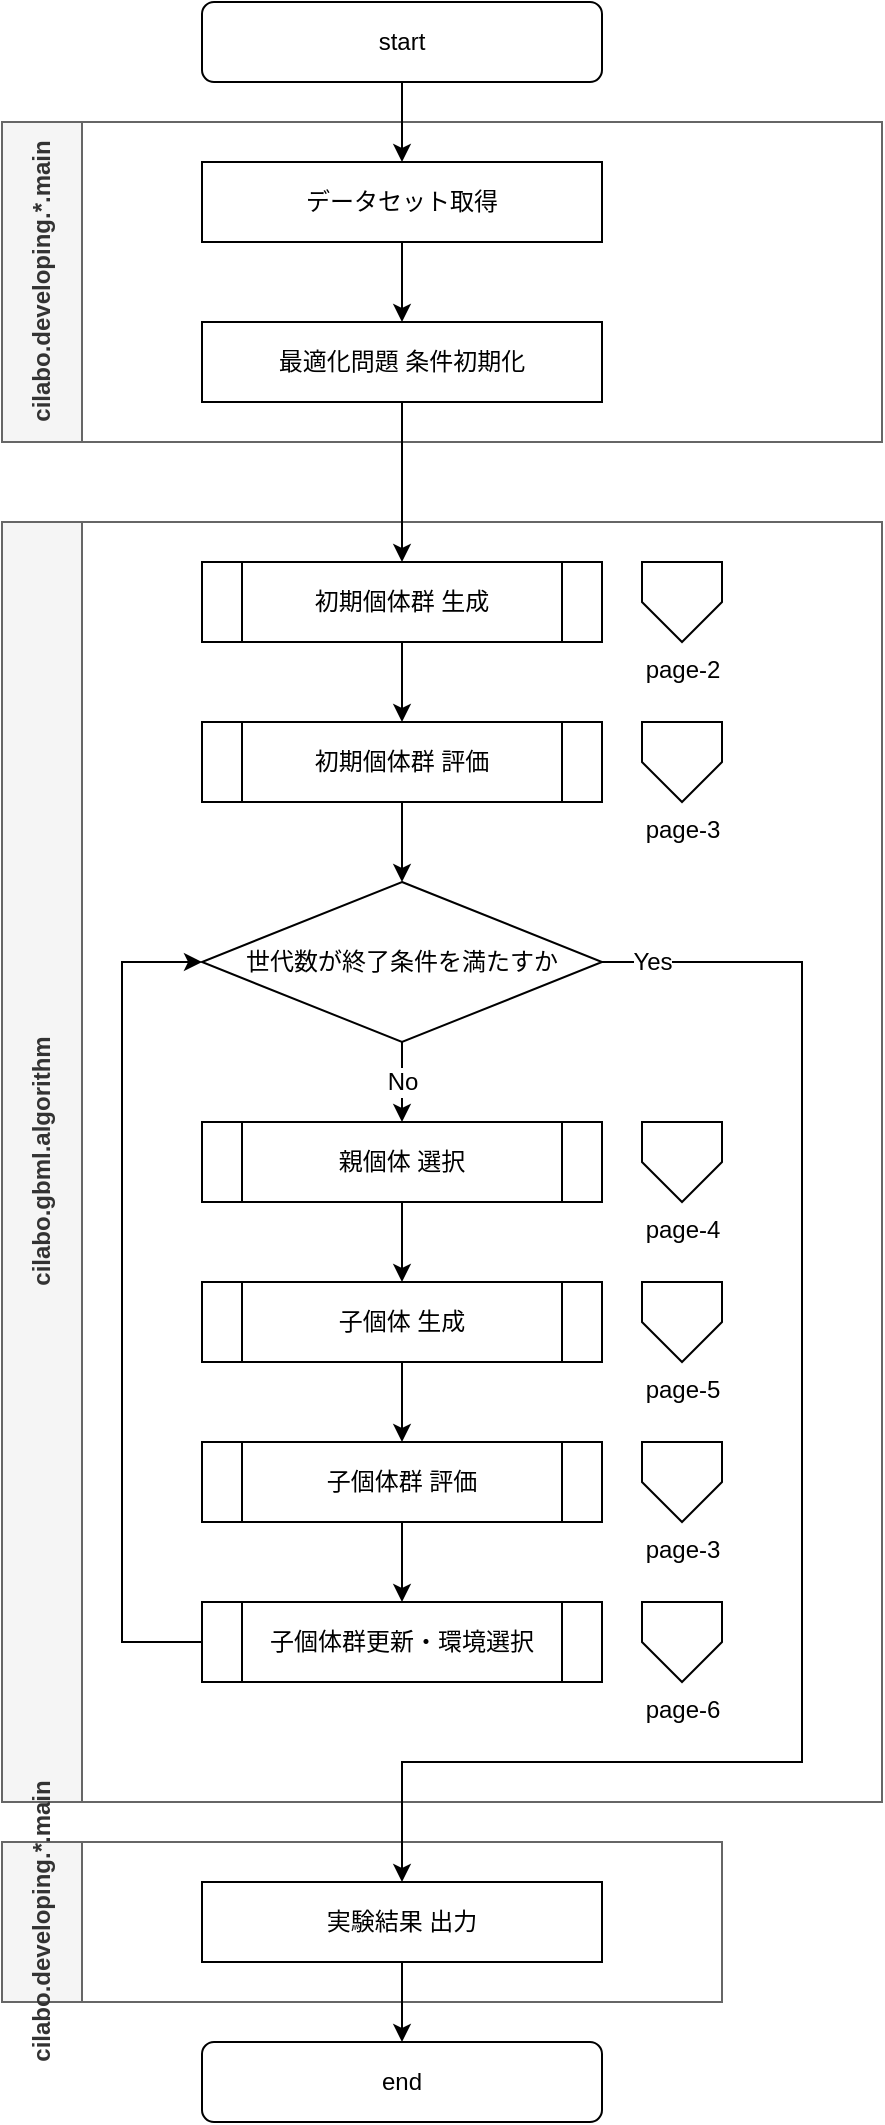 <mxfile version="18.1.3" type="github" pages="3">
  <diagram id="C5RBs43oDa-KdzZeNtuy" name="Page-1">
    <mxGraphModel dx="1718" dy="935" grid="1" gridSize="10" guides="1" tooltips="1" connect="1" arrows="1" fold="1" page="1" pageScale="1" pageWidth="827" pageHeight="1169" math="0" shadow="0">
      <root>
        <mxCell id="WIyWlLk6GJQsqaUBKTNV-0" />
        <mxCell id="WIyWlLk6GJQsqaUBKTNV-1" parent="WIyWlLk6GJQsqaUBKTNV-0" />
        <mxCell id="BHgu736OFygUR0V6wJeC-17" style="edgeStyle=orthogonalEdgeStyle;rounded=0;orthogonalLoop=1;jettySize=auto;html=1;exitX=0.5;exitY=1;exitDx=0;exitDy=0;entryX=0.5;entryY=0;entryDx=0;entryDy=0;fontFamily=Helvetica;fontSize=12;fontColor=default;" edge="1" parent="WIyWlLk6GJQsqaUBKTNV-1" source="WIyWlLk6GJQsqaUBKTNV-3">
          <mxGeometry relative="1" as="geometry">
            <mxPoint x="260" y="200" as="targetPoint" />
          </mxGeometry>
        </mxCell>
        <mxCell id="WIyWlLk6GJQsqaUBKTNV-3" value="データセット取得" style="rounded=0;whiteSpace=wrap;html=1;fontSize=12;glass=0;strokeWidth=1;shadow=0;" parent="WIyWlLk6GJQsqaUBKTNV-1" vertex="1">
          <mxGeometry x="160" y="120" width="200" height="40" as="geometry" />
        </mxCell>
        <mxCell id="BHgu736OFygUR0V6wJeC-12" value="cilabo.developing.*.main" style="swimlane;horizontal=0;rounded=0;fontFamily=Helvetica;fontSize=12;strokeColor=#666666;fillColor=#f5f5f5;html=1;startSize=40;fontColor=#333333;" vertex="1" parent="WIyWlLk6GJQsqaUBKTNV-1">
          <mxGeometry x="60" y="100" width="440" height="160" as="geometry" />
        </mxCell>
        <mxCell id="BHgu736OFygUR0V6wJeC-13" value="cilabo.gbml.algorithm" style="swimlane;horizontal=0;rounded=0;fontFamily=Helvetica;fontSize=12;strokeColor=#666666;fillColor=#f5f5f5;html=1;startSize=40;fontColor=#333333;" vertex="1" parent="WIyWlLk6GJQsqaUBKTNV-1">
          <mxGeometry x="60" y="300" width="440" height="640" as="geometry" />
        </mxCell>
        <mxCell id="BHgu736OFygUR0V6wJeC-31" value="No" style="edgeStyle=orthogonalEdgeStyle;rounded=0;orthogonalLoop=1;jettySize=auto;html=1;exitX=0.5;exitY=1;exitDx=0;exitDy=0;entryX=0.5;entryY=0;entryDx=0;entryDy=0;fontFamily=Helvetica;fontSize=12;fontColor=default;" edge="1" parent="BHgu736OFygUR0V6wJeC-13" source="BHgu736OFygUR0V6wJeC-23" target="BHgu736OFygUR0V6wJeC-27">
          <mxGeometry relative="1" as="geometry" />
        </mxCell>
        <mxCell id="BHgu736OFygUR0V6wJeC-23" value="世代数が終了条件を満たすか" style="rhombus;whiteSpace=wrap;html=1;rounded=0;fontFamily=Helvetica;fontSize=12;fontColor=default;strokeColor=default;fillColor=default;" vertex="1" parent="BHgu736OFygUR0V6wJeC-13">
          <mxGeometry x="100" y="180" width="200" height="80" as="geometry" />
        </mxCell>
        <mxCell id="BHgu736OFygUR0V6wJeC-32" style="edgeStyle=orthogonalEdgeStyle;rounded=0;orthogonalLoop=1;jettySize=auto;html=1;exitX=0.5;exitY=1;exitDx=0;exitDy=0;entryX=0.5;entryY=0;entryDx=0;entryDy=0;fontFamily=Helvetica;fontSize=12;fontColor=default;" edge="1" parent="BHgu736OFygUR0V6wJeC-13" source="BHgu736OFygUR0V6wJeC-27" target="BHgu736OFygUR0V6wJeC-28">
          <mxGeometry relative="1" as="geometry" />
        </mxCell>
        <mxCell id="BHgu736OFygUR0V6wJeC-27" value="親個体 選択&lt;span style=&quot;color: rgba(0, 0, 0, 0); font-family: monospace; font-size: 0px; text-align: start;&quot;&gt;%3CmxGraphModel%3E%3Croot%3E%3CmxCell%20id%3D%220%22%2F%3E%3CmxCell%20id%3D%221%22%20parent%3D%220%22%2F%3E%3CmxCell%20id%3D%222%22%20value%3D%22%E5%88%9D%E6%9C%9F%E5%80%8B%E4%BD%93%E7%BE%A4%20%E8%A9%95%E4%BE%A1%22%20style%3D%22rounded%3D1%3BwhiteSpace%3Dwrap%3Bhtml%3D1%3B%22%20vertex%3D%221%22%20parent%3D%221%22%3E%3CmxGeometry%20x%3D%22160%22%20y%3D%22400%22%20width%3D%22200%22%20height%3D%2240%22%20as%3D%22geometry%22%2F%3E%3C%2FmxCell%3E%3C%2Froot%3E%3C%2FmxGraphModel%3E&lt;/span&gt;" style="shape=process;whiteSpace=wrap;html=1;backgroundOutline=1;fontFamily=Helvetica;fontSize=12;fontColor=default;align=center;strokeColor=default;fillColor=default;" vertex="1" parent="BHgu736OFygUR0V6wJeC-13">
          <mxGeometry x="100" y="300" width="200" height="40" as="geometry" />
        </mxCell>
        <mxCell id="BHgu736OFygUR0V6wJeC-28" value="子個体 生成" style="shape=process;whiteSpace=wrap;html=1;backgroundOutline=1;fontFamily=Helvetica;fontSize=12;fontColor=default;align=center;strokeColor=default;fillColor=default;" vertex="1" parent="BHgu736OFygUR0V6wJeC-13">
          <mxGeometry x="100" y="380" width="200" height="40" as="geometry" />
        </mxCell>
        <mxCell id="BHgu736OFygUR0V6wJeC-61" value="page-2" style="verticalLabelPosition=bottom;verticalAlign=top;html=1;shape=offPageConnector;rounded=0;size=0.5;fontFamily=Helvetica;fontSize=12;fontColor=default;strokeColor=default;fillColor=default;" vertex="1" parent="BHgu736OFygUR0V6wJeC-13">
          <mxGeometry x="320" y="20" width="40" height="40" as="geometry" />
        </mxCell>
        <mxCell id="__gQqcDuJKMaHwjbn-1Q-1" value="page-3" style="verticalLabelPosition=bottom;verticalAlign=top;html=1;shape=offPageConnector;rounded=0;size=0.5;fontFamily=Helvetica;fontSize=12;fontColor=default;strokeColor=default;fillColor=default;" vertex="1" parent="BHgu736OFygUR0V6wJeC-13">
          <mxGeometry x="320" y="100" width="40" height="40" as="geometry" />
        </mxCell>
        <mxCell id="__gQqcDuJKMaHwjbn-1Q-2" value="page-4" style="verticalLabelPosition=bottom;verticalAlign=top;html=1;shape=offPageConnector;rounded=0;size=0.5;fontFamily=Helvetica;fontSize=12;fontColor=default;strokeColor=default;fillColor=default;" vertex="1" parent="BHgu736OFygUR0V6wJeC-13">
          <mxGeometry x="320" y="300" width="40" height="40" as="geometry" />
        </mxCell>
        <mxCell id="__gQqcDuJKMaHwjbn-1Q-3" value="page-5" style="verticalLabelPosition=bottom;verticalAlign=top;html=1;shape=offPageConnector;rounded=0;size=0.5;fontFamily=Helvetica;fontSize=12;fontColor=default;strokeColor=default;fillColor=default;" vertex="1" parent="BHgu736OFygUR0V6wJeC-13">
          <mxGeometry x="320" y="380" width="40" height="40" as="geometry" />
        </mxCell>
        <mxCell id="__gQqcDuJKMaHwjbn-1Q-4" value="page-3" style="verticalLabelPosition=bottom;verticalAlign=top;html=1;shape=offPageConnector;rounded=0;size=0.5;fontFamily=Helvetica;fontSize=12;fontColor=default;strokeColor=default;fillColor=default;" vertex="1" parent="BHgu736OFygUR0V6wJeC-13">
          <mxGeometry x="320" y="460" width="40" height="40" as="geometry" />
        </mxCell>
        <mxCell id="__gQqcDuJKMaHwjbn-1Q-5" value="page-6" style="verticalLabelPosition=bottom;verticalAlign=top;html=1;shape=offPageConnector;rounded=0;size=0.5;fontFamily=Helvetica;fontSize=12;fontColor=default;strokeColor=default;fillColor=default;" vertex="1" parent="BHgu736OFygUR0V6wJeC-13">
          <mxGeometry x="320" y="540" width="40" height="40" as="geometry" />
        </mxCell>
        <mxCell id="BHgu736OFygUR0V6wJeC-19" style="edgeStyle=orthogonalEdgeStyle;rounded=0;orthogonalLoop=1;jettySize=auto;html=1;exitX=0.5;exitY=1;exitDx=0;exitDy=0;entryX=0.5;entryY=0;entryDx=0;entryDy=0;fontFamily=Helvetica;fontSize=12;fontColor=default;" edge="1" parent="WIyWlLk6GJQsqaUBKTNV-1" source="BHgu736OFygUR0V6wJeC-0" target="BHgu736OFygUR0V6wJeC-20">
          <mxGeometry relative="1" as="geometry">
            <mxPoint x="260" y="280" as="targetPoint" />
          </mxGeometry>
        </mxCell>
        <mxCell id="BHgu736OFygUR0V6wJeC-0" value="最適化問題 条件初期化" style="rounded=0;whiteSpace=wrap;html=1;" vertex="1" parent="WIyWlLk6GJQsqaUBKTNV-1">
          <mxGeometry x="160" y="200" width="200" height="40" as="geometry" />
        </mxCell>
        <mxCell id="BHgu736OFygUR0V6wJeC-25" style="edgeStyle=orthogonalEdgeStyle;rounded=0;orthogonalLoop=1;jettySize=auto;html=1;exitX=0.5;exitY=1;exitDx=0;exitDy=0;entryX=0.5;entryY=0;entryDx=0;entryDy=0;fontFamily=Helvetica;fontSize=12;fontColor=default;" edge="1" parent="WIyWlLk6GJQsqaUBKTNV-1" source="BHgu736OFygUR0V6wJeC-20" target="BHgu736OFygUR0V6wJeC-21">
          <mxGeometry relative="1" as="geometry" />
        </mxCell>
        <mxCell id="BHgu736OFygUR0V6wJeC-20" value="初期個体群 生成" style="shape=process;whiteSpace=wrap;html=1;backgroundOutline=1;fontFamily=Helvetica;fontSize=12;fontColor=default;align=center;strokeColor=default;fillColor=default;" vertex="1" parent="WIyWlLk6GJQsqaUBKTNV-1">
          <mxGeometry x="160" y="320" width="200" height="40" as="geometry" />
        </mxCell>
        <mxCell id="BHgu736OFygUR0V6wJeC-26" style="edgeStyle=orthogonalEdgeStyle;rounded=0;orthogonalLoop=1;jettySize=auto;html=1;exitX=0.5;exitY=1;exitDx=0;exitDy=0;entryX=0.5;entryY=0;entryDx=0;entryDy=0;fontFamily=Helvetica;fontSize=12;fontColor=default;" edge="1" parent="WIyWlLk6GJQsqaUBKTNV-1" source="BHgu736OFygUR0V6wJeC-21" target="BHgu736OFygUR0V6wJeC-23">
          <mxGeometry relative="1" as="geometry" />
        </mxCell>
        <mxCell id="BHgu736OFygUR0V6wJeC-21" value="初期個体群 評価" style="shape=process;whiteSpace=wrap;html=1;backgroundOutline=1;fontFamily=Helvetica;fontSize=12;fontColor=default;align=center;strokeColor=default;fillColor=default;" vertex="1" parent="WIyWlLk6GJQsqaUBKTNV-1">
          <mxGeometry x="160" y="400" width="200" height="40" as="geometry" />
        </mxCell>
        <mxCell id="BHgu736OFygUR0V6wJeC-36" style="edgeStyle=orthogonalEdgeStyle;rounded=0;orthogonalLoop=1;jettySize=auto;html=1;exitX=0.5;exitY=1;exitDx=0;exitDy=0;entryX=0.5;entryY=0;entryDx=0;entryDy=0;fontFamily=Helvetica;fontSize=12;fontColor=default;" edge="1" parent="WIyWlLk6GJQsqaUBKTNV-1" source="BHgu736OFygUR0V6wJeC-29" target="BHgu736OFygUR0V6wJeC-30">
          <mxGeometry relative="1" as="geometry" />
        </mxCell>
        <mxCell id="BHgu736OFygUR0V6wJeC-29" value="子個体群 評価" style="shape=process;whiteSpace=wrap;html=1;backgroundOutline=1;fontFamily=Helvetica;fontSize=12;fontColor=default;align=center;strokeColor=default;fillColor=default;" vertex="1" parent="WIyWlLk6GJQsqaUBKTNV-1">
          <mxGeometry x="160" y="760" width="200" height="40" as="geometry" />
        </mxCell>
        <mxCell id="BHgu736OFygUR0V6wJeC-42" style="edgeStyle=orthogonalEdgeStyle;rounded=0;orthogonalLoop=1;jettySize=auto;html=1;exitX=0;exitY=0.5;exitDx=0;exitDy=0;entryX=0;entryY=0.5;entryDx=0;entryDy=0;fontFamily=Helvetica;fontSize=12;fontColor=default;" edge="1" parent="WIyWlLk6GJQsqaUBKTNV-1" source="BHgu736OFygUR0V6wJeC-30" target="BHgu736OFygUR0V6wJeC-23">
          <mxGeometry relative="1" as="geometry">
            <Array as="points">
              <mxPoint x="120" y="860" />
              <mxPoint x="120" y="520" />
            </Array>
          </mxGeometry>
        </mxCell>
        <mxCell id="BHgu736OFygUR0V6wJeC-30" value="子個体群更新・環境選択" style="shape=process;whiteSpace=wrap;html=1;backgroundOutline=1;fontFamily=Helvetica;fontSize=12;fontColor=default;align=center;strokeColor=default;fillColor=default;" vertex="1" parent="WIyWlLk6GJQsqaUBKTNV-1">
          <mxGeometry x="160" y="840" width="200" height="40" as="geometry" />
        </mxCell>
        <mxCell id="BHgu736OFygUR0V6wJeC-33" style="edgeStyle=orthogonalEdgeStyle;rounded=0;orthogonalLoop=1;jettySize=auto;html=1;exitX=0.5;exitY=1;exitDx=0;exitDy=0;entryX=0.5;entryY=0;entryDx=0;entryDy=0;fontFamily=Helvetica;fontSize=12;fontColor=default;" edge="1" parent="WIyWlLk6GJQsqaUBKTNV-1" source="BHgu736OFygUR0V6wJeC-28" target="BHgu736OFygUR0V6wJeC-29">
          <mxGeometry relative="1" as="geometry" />
        </mxCell>
        <mxCell id="BHgu736OFygUR0V6wJeC-47" value="cilabo.developing.*.main" style="swimlane;horizontal=0;rounded=0;fontFamily=Helvetica;fontSize=12;strokeColor=#666666;fillColor=#f5f5f5;html=1;startSize=40;fontColor=#333333;" vertex="1" parent="WIyWlLk6GJQsqaUBKTNV-1">
          <mxGeometry x="60" y="960" width="360" height="80" as="geometry" />
        </mxCell>
        <mxCell id="BHgu736OFygUR0V6wJeC-45" value="実験結果 出力" style="rounded=0;whiteSpace=wrap;html=1;" vertex="1" parent="BHgu736OFygUR0V6wJeC-47">
          <mxGeometry x="100" y="20" width="200" height="40" as="geometry" />
        </mxCell>
        <mxCell id="BHgu736OFygUR0V6wJeC-55" value="Yes" style="edgeStyle=orthogonalEdgeStyle;rounded=0;orthogonalLoop=1;jettySize=auto;html=1;exitX=1;exitY=0.5;exitDx=0;exitDy=0;entryX=0.5;entryY=0;entryDx=0;entryDy=0;fontFamily=Helvetica;fontSize=12;fontColor=default;" edge="1" parent="WIyWlLk6GJQsqaUBKTNV-1" source="BHgu736OFygUR0V6wJeC-23" target="BHgu736OFygUR0V6wJeC-45">
          <mxGeometry x="-0.935" relative="1" as="geometry">
            <Array as="points">
              <mxPoint x="460" y="520" />
              <mxPoint x="460" y="920" />
              <mxPoint x="260" y="920" />
            </Array>
            <mxPoint as="offset" />
          </mxGeometry>
        </mxCell>
        <mxCell id="BHgu736OFygUR0V6wJeC-57" value="" style="edgeStyle=orthogonalEdgeStyle;rounded=0;orthogonalLoop=1;jettySize=auto;html=1;fontFamily=Helvetica;fontSize=12;fontColor=default;" edge="1" parent="WIyWlLk6GJQsqaUBKTNV-1" source="BHgu736OFygUR0V6wJeC-56" target="WIyWlLk6GJQsqaUBKTNV-3">
          <mxGeometry relative="1" as="geometry" />
        </mxCell>
        <mxCell id="BHgu736OFygUR0V6wJeC-56" value="start" style="rounded=1;whiteSpace=wrap;html=1;fontFamily=Helvetica;fontSize=12;fontColor=default;strokeColor=default;fillColor=default;" vertex="1" parent="WIyWlLk6GJQsqaUBKTNV-1">
          <mxGeometry x="160" y="40" width="200" height="40" as="geometry" />
        </mxCell>
        <mxCell id="BHgu736OFygUR0V6wJeC-59" value="end" style="rounded=1;whiteSpace=wrap;html=1;fontFamily=Helvetica;fontSize=12;fontColor=default;strokeColor=default;fillColor=default;" vertex="1" parent="WIyWlLk6GJQsqaUBKTNV-1">
          <mxGeometry x="160" y="1060" width="200" height="40" as="geometry" />
        </mxCell>
        <mxCell id="BHgu736OFygUR0V6wJeC-60" value="" style="edgeStyle=orthogonalEdgeStyle;rounded=0;orthogonalLoop=1;jettySize=auto;html=1;fontFamily=Helvetica;fontSize=12;fontColor=default;" edge="1" parent="WIyWlLk6GJQsqaUBKTNV-1" source="BHgu736OFygUR0V6wJeC-45" target="BHgu736OFygUR0V6wJeC-59">
          <mxGeometry relative="1" as="geometry" />
        </mxCell>
      </root>
    </mxGraphModel>
  </diagram>
  <diagram id="KKgAk1HdpqCOO54ovuoK" name="ページ2">
    <mxGraphModel dx="1793" dy="976" grid="1" gridSize="10" guides="1" tooltips="1" connect="1" arrows="1" fold="1" page="1" pageScale="1" pageWidth="850" pageHeight="1100" math="0" shadow="0">
      <root>
        <mxCell id="0" />
        <mxCell id="1" parent="0" />
        <mxCell id="mpJxmCXZN_PUPqpWL8yS-92" value="org.uma.jmetal.component.initialsolutioncreation.impl" style="swimlane;horizontal=0;rounded=0;fontFamily=Helvetica;fontSize=12;fontColor=#333333;strokeColor=#666666;fillColor=#f5f5f5;html=1;arcSize=0;" vertex="1" parent="1">
          <mxGeometry x="40" y="40" width="320" height="420" as="geometry" />
        </mxCell>
        <mxCell id="mpJxmCXZN_PUPqpWL8yS-91" value="" style="edgeStyle=orthogonalEdgeStyle;rounded=0;orthogonalLoop=1;jettySize=auto;html=1;fontFamily=Helvetica;fontSize=12;fontColor=default;" edge="1" parent="mpJxmCXZN_PUPqpWL8yS-92" source="mpJxmCXZN_PUPqpWL8yS-89" target="mpJxmCXZN_PUPqpWL8yS-87">
          <mxGeometry relative="1" as="geometry" />
        </mxCell>
        <mxCell id="mpJxmCXZN_PUPqpWL8yS-96" value="" style="edgeStyle=orthogonalEdgeStyle;rounded=0;orthogonalLoop=1;jettySize=auto;html=1;fontFamily=Helvetica;fontSize=12;fontColor=default;" edge="1" parent="mpJxmCXZN_PUPqpWL8yS-92" source="mpJxmCXZN_PUPqpWL8yS-87" target="mpJxmCXZN_PUPqpWL8yS-95">
          <mxGeometry relative="1" as="geometry" />
        </mxCell>
        <mxCell id="mpJxmCXZN_PUPqpWL8yS-87" value="end" style="strokeWidth=2;html=1;shape=mxgraph.flowchart.loop_limit;whiteSpace=wrap;rounded=1;fontFamily=Helvetica;fontSize=12;fontColor=default;fillColor=default;flipV=1;" vertex="1" parent="mpJxmCXZN_PUPqpWL8yS-92">
          <mxGeometry x="60" y="260" width="200" height="40" as="geometry" />
        </mxCell>
        <mxCell id="gJbNcLRhqNEW6QgsCG9P-2" value="初期個体群 生成" style="shape=process;whiteSpace=wrap;html=1;backgroundOutline=1;fontFamily=Helvetica;fontSize=12;fontColor=#333333;align=center;strokeColor=#666666;fillColor=#f5f5f5;" vertex="1" parent="mpJxmCXZN_PUPqpWL8yS-92">
          <mxGeometry x="60" y="20" width="200" height="40" as="geometry" />
        </mxCell>
        <mxCell id="mpJxmCXZN_PUPqpWL8yS-95" value="ende" style="rounded=1;whiteSpace=wrap;html=1;fontFamily=Helvetica;fontSize=12;fontColor=default;strokeColor=default;fillColor=default;" vertex="1" parent="mpJxmCXZN_PUPqpWL8yS-92">
          <mxGeometry x="60" y="340" width="200" height="40" as="geometry" />
        </mxCell>
        <mxCell id="gJbNcLRhqNEW6QgsCG9P-1" value="" style="edgeStyle=orthogonalEdgeStyle;rounded=0;orthogonalLoop=1;jettySize=auto;html=1;fontFamily=Helvetica;fontSize=12;fontColor=default;" edge="1" parent="mpJxmCXZN_PUPqpWL8yS-92" source="gJbNcLRhqNEW6QgsCG9P-2" target="mpJxmCXZN_PUPqpWL8yS-86">
          <mxGeometry relative="1" as="geometry" />
        </mxCell>
        <mxCell id="mpJxmCXZN_PUPqpWL8yS-90" value="" style="edgeStyle=orthogonalEdgeStyle;rounded=0;orthogonalLoop=1;jettySize=auto;html=1;fontFamily=Helvetica;fontSize=12;fontColor=default;" edge="1" parent="mpJxmCXZN_PUPqpWL8yS-92" source="mpJxmCXZN_PUPqpWL8yS-86" target="mpJxmCXZN_PUPqpWL8yS-89">
          <mxGeometry relative="1" as="geometry" />
        </mxCell>
        <mxCell id="mpJxmCXZN_PUPqpWL8yS-86" value="i=0; i&amp;lt;個体数; i++" style="strokeWidth=2;html=1;shape=mxgraph.flowchart.loop_limit;whiteSpace=wrap;rounded=1;fontFamily=Helvetica;fontSize=12;fontColor=default;fillColor=default;" vertex="1" parent="mpJxmCXZN_PUPqpWL8yS-92">
          <mxGeometry x="60" y="100" width="200" height="40" as="geometry" />
        </mxCell>
        <mxCell id="mpJxmCXZN_PUPqpWL8yS-89" value="pittsuburgh型識別器を生成" style="shape=process;whiteSpace=wrap;html=1;backgroundOutline=1;fontFamily=Helvetica;fontSize=12;fontColor=#333333;align=center;strokeColor=#666666;fillColor=#f5f5f5;" vertex="1" parent="mpJxmCXZN_PUPqpWL8yS-92">
          <mxGeometry x="60" y="180" width="200" height="40" as="geometry" />
        </mxCell>
        <mxCell id="mpJxmCXZN_PUPqpWL8yS-99" value="" style="group" vertex="1" connectable="0" parent="1">
          <mxGeometry x="440" y="40" width="480" height="720" as="geometry" />
        </mxCell>
        <mxCell id="T1B7aWz5VTxmHe6bFBXT-15" value="add" style="edgeStyle=orthogonalEdgeStyle;rounded=0;orthogonalLoop=1;jettySize=auto;html=1;fontFamily=Helvetica;fontSize=12;fontColor=default;entryX=0;entryY=0.5;entryDx=0;entryDy=0;" edge="1" parent="mpJxmCXZN_PUPqpWL8yS-99" target="T1B7aWz5VTxmHe6bFBXT-14">
          <mxGeometry relative="1" as="geometry">
            <mxPoint x="259" y="440" as="sourcePoint" />
            <mxPoint x="339" y="480" as="targetPoint" />
          </mxGeometry>
        </mxCell>
        <mxCell id="mpJxmCXZN_PUPqpWL8yS-1" value="org.uma.jmetal.problem.integerproblem.impl.createSolution" style="swimlane;horizontal=0;rounded=0;fontFamily=Helvetica;fontSize=12;strokeColor=#666666;fillColor=#f5f5f5;html=1;startSize=20;fontColor=#333333;" vertex="1" parent="mpJxmCXZN_PUPqpWL8yS-99">
          <mxGeometry width="480" height="720" as="geometry" />
        </mxCell>
        <mxCell id="mpJxmCXZN_PUPqpWL8yS-50" value="" style="edgeStyle=orthogonalEdgeStyle;rounded=0;orthogonalLoop=1;jettySize=auto;html=1;fontFamily=Helvetica;fontSize=12;fontColor=default;" edge="1" parent="mpJxmCXZN_PUPqpWL8yS-1" source="mpJxmCXZN_PUPqpWL8yS-46" target="T1B7aWz5VTxmHe6bFBXT-3">
          <mxGeometry relative="1" as="geometry" />
        </mxCell>
        <mxCell id="mpJxmCXZN_PUPqpWL8yS-46" value="i=0; i&amp;lt;ルール数; i++" style="strokeWidth=2;html=1;shape=mxgraph.flowchart.loop_limit;whiteSpace=wrap;rounded=1;fontFamily=Helvetica;fontSize=12;fontColor=default;fillColor=default;" vertex="1" parent="mpJxmCXZN_PUPqpWL8yS-1">
          <mxGeometry x="60" y="180" width="200" height="40" as="geometry" />
        </mxCell>
        <mxCell id="mpJxmCXZN_PUPqpWL8yS-51" value="" style="edgeStyle=orthogonalEdgeStyle;rounded=0;orthogonalLoop=1;jettySize=auto;html=1;fontFamily=Helvetica;fontSize=12;fontColor=default;" edge="1" parent="mpJxmCXZN_PUPqpWL8yS-1" source="T1B7aWz5VTxmHe6bFBXT-9" target="mpJxmCXZN_PUPqpWL8yS-47">
          <mxGeometry relative="1" as="geometry" />
        </mxCell>
        <mxCell id="T1B7aWz5VTxmHe6bFBXT-9" value="Michigan型識別器を生成" style="rounded=0;whiteSpace=wrap;html=1;fontFamily=Helvetica;fontSize=12;fontColor=default;strokeColor=default;fillColor=default;" vertex="1" parent="mpJxmCXZN_PUPqpWL8yS-1">
          <mxGeometry x="60" y="420" width="200" height="40" as="geometry" />
        </mxCell>
        <mxCell id="mpJxmCXZN_PUPqpWL8yS-110" style="edgeStyle=orthogonalEdgeStyle;rounded=0;orthogonalLoop=1;jettySize=auto;html=1;entryX=0;entryY=0.25;entryDx=0;entryDy=0;fontFamily=Helvetica;fontSize=12;fontColor=default;exitX=1;exitY=0.75;exitDx=0;exitDy=0;" edge="1" parent="mpJxmCXZN_PUPqpWL8yS-1" source="T1B7aWz5VTxmHe6bFBXT-3" target="mpJxmCXZN_PUPqpWL8yS-108">
          <mxGeometry relative="1" as="geometry" />
        </mxCell>
        <mxCell id="T1B7aWz5VTxmHe6bFBXT-3" value="ヒューリスティック法により&lt;br&gt;前件部を生成" style="shape=process;whiteSpace=wrap;html=1;backgroundOutline=1;fontFamily=Helvetica;fontSize=12;fontColor=#333333;align=center;strokeColor=#666666;fillColor=#f5f5f5;" vertex="1" parent="mpJxmCXZN_PUPqpWL8yS-1">
          <mxGeometry x="60" y="260" width="200" height="40" as="geometry" />
        </mxCell>
        <mxCell id="T1B7aWz5VTxmHe6bFBXT-6" value="信頼度を算出し，&lt;br&gt;後件部を生成" style="shape=process;whiteSpace=wrap;html=1;backgroundOutline=1;fontFamily=Helvetica;fontSize=12;fontColor=#333333;align=center;strokeColor=#666666;fillColor=#f5f5f5;" vertex="1" parent="mpJxmCXZN_PUPqpWL8yS-1">
          <mxGeometry x="60" y="340" width="200" height="40" as="geometry" />
        </mxCell>
        <mxCell id="T1B7aWz5VTxmHe6bFBXT-7" value="" style="edgeStyle=orthogonalEdgeStyle;rounded=0;orthogonalLoop=1;jettySize=auto;html=1;fontFamily=Helvetica;fontSize=12;fontColor=default;" edge="1" parent="mpJxmCXZN_PUPqpWL8yS-1" source="T1B7aWz5VTxmHe6bFBXT-3" target="T1B7aWz5VTxmHe6bFBXT-6">
          <mxGeometry relative="1" as="geometry" />
        </mxCell>
        <mxCell id="T1B7aWz5VTxmHe6bFBXT-13" value="" style="edgeStyle=orthogonalEdgeStyle;rounded=0;orthogonalLoop=1;jettySize=auto;html=1;fontFamily=Helvetica;fontSize=12;fontColor=default;" edge="1" parent="mpJxmCXZN_PUPqpWL8yS-1" source="T1B7aWz5VTxmHe6bFBXT-6" target="T1B7aWz5VTxmHe6bFBXT-9">
          <mxGeometry relative="1" as="geometry" />
        </mxCell>
        <mxCell id="mpJxmCXZN_PUPqpWL8yS-45" value="" style="group" vertex="1" connectable="0" parent="mpJxmCXZN_PUPqpWL8yS-1">
          <mxGeometry x="60" y="420" width="250" height="120" as="geometry" />
        </mxCell>
        <mxCell id="mpJxmCXZN_PUPqpWL8yS-47" value="end" style="strokeWidth=2;html=1;shape=mxgraph.flowchart.loop_limit;whiteSpace=wrap;rounded=1;fontFamily=Helvetica;fontSize=12;fontColor=default;fillColor=default;flipV=1;" vertex="1" parent="mpJxmCXZN_PUPqpWL8yS-45">
          <mxGeometry y="80" width="200" height="40" as="geometry" />
        </mxCell>
        <mxCell id="mpJxmCXZN_PUPqpWL8yS-102" value="" style="edgeStyle=orthogonalEdgeStyle;rounded=0;orthogonalLoop=1;jettySize=auto;html=1;fontFamily=Helvetica;fontSize=12;fontColor=default;" edge="1" parent="mpJxmCXZN_PUPqpWL8yS-1" source="T1B7aWz5VTxmHe6bFBXT-16" target="mpJxmCXZN_PUPqpWL8yS-101">
          <mxGeometry relative="1" as="geometry" />
        </mxCell>
        <mxCell id="T1B7aWz5VTxmHe6bFBXT-16" value="Pittsuburgh型識別器を生成" style="rounded=0;whiteSpace=wrap;html=1;fontFamily=Helvetica;fontSize=12;fontColor=default;strokeColor=default;fillColor=default;" vertex="1" parent="mpJxmCXZN_PUPqpWL8yS-1">
          <mxGeometry x="60" y="580" width="200" height="40" as="geometry" />
        </mxCell>
        <mxCell id="mpJxmCXZN_PUPqpWL8yS-52" value="" style="edgeStyle=orthogonalEdgeStyle;rounded=0;orthogonalLoop=1;jettySize=auto;html=1;fontFamily=Helvetica;fontSize=12;fontColor=default;" edge="1" parent="mpJxmCXZN_PUPqpWL8yS-1" source="mpJxmCXZN_PUPqpWL8yS-47" target="T1B7aWz5VTxmHe6bFBXT-16">
          <mxGeometry relative="1" as="geometry" />
        </mxCell>
        <mxCell id="T1B7aWz5VTxmHe6bFBXT-14" value="MichiganPopulation" style="shape=internalStorage;whiteSpace=wrap;html=1;backgroundOutline=1;rounded=0;fontFamily=Helvetica;fontSize=12;fontColor=default;strokeColor=default;fillColor=default;" vertex="1" parent="mpJxmCXZN_PUPqpWL8yS-1">
          <mxGeometry x="320" y="410" width="120" height="60" as="geometry" />
        </mxCell>
        <mxCell id="T1B7aWz5VTxmHe6bFBXT-18" style="edgeStyle=orthogonalEdgeStyle;rounded=0;orthogonalLoop=1;jettySize=auto;html=1;entryX=1;entryY=0.5;entryDx=0;entryDy=0;fontFamily=Helvetica;fontSize=12;fontColor=default;exitX=0.5;exitY=1;exitDx=0;exitDy=0;" edge="1" parent="mpJxmCXZN_PUPqpWL8yS-1" source="T1B7aWz5VTxmHe6bFBXT-14" target="T1B7aWz5VTxmHe6bFBXT-16">
          <mxGeometry relative="1" as="geometry">
            <Array as="points">
              <mxPoint x="380" y="600" />
            </Array>
          </mxGeometry>
        </mxCell>
        <mxCell id="mpJxmCXZN_PUPqpWL8yS-109" style="edgeStyle=orthogonalEdgeStyle;rounded=0;orthogonalLoop=1;jettySize=auto;html=1;entryX=1;entryY=0.25;entryDx=0;entryDy=0;fontFamily=Helvetica;fontSize=12;fontColor=default;exitX=0.5;exitY=1;exitDx=0;exitDy=0;" edge="1" parent="mpJxmCXZN_PUPqpWL8yS-1" source="T1B7aWz5VTxmHe6bFBXT-1" target="T1B7aWz5VTxmHe6bFBXT-3">
          <mxGeometry relative="1" as="geometry" />
        </mxCell>
        <mxCell id="T1B7aWz5VTxmHe6bFBXT-1" value="sampleIndex" style="shape=internalStorage;whiteSpace=wrap;html=1;backgroundOutline=1;rounded=0;fontFamily=Helvetica;fontSize=12;fontColor=default;strokeColor=default;fillColor=default;" vertex="1" parent="mpJxmCXZN_PUPqpWL8yS-1">
          <mxGeometry x="320" y="90" width="120" height="60" as="geometry" />
        </mxCell>
        <mxCell id="mpJxmCXZN_PUPqpWL8yS-97" value="pittsuburgh型識別器を生成" style="shape=process;whiteSpace=wrap;html=1;backgroundOutline=1;fontFamily=Helvetica;fontSize=12;fontColor=#333333;align=center;strokeColor=#666666;fillColor=#f5f5f5;" vertex="1" parent="mpJxmCXZN_PUPqpWL8yS-1">
          <mxGeometry x="60" y="20" width="200" height="40" as="geometry" />
        </mxCell>
        <mxCell id="mpJxmCXZN_PUPqpWL8yS-101" value="end" style="rounded=1;whiteSpace=wrap;html=1;fontFamily=Helvetica;fontSize=12;fontColor=default;strokeColor=default;fillColor=default;" vertex="1" parent="mpJxmCXZN_PUPqpWL8yS-1">
          <mxGeometry x="60" y="660" width="200" height="40" as="geometry" />
        </mxCell>
        <mxCell id="gJbNcLRhqNEW6QgsCG9P-3" value="データセットからランダムに&lt;br&gt;パターンを取得" style="rounded=0;whiteSpace=wrap;html=1;fontFamily=Helvetica;fontSize=12;fontColor=default;strokeColor=default;fillColor=default;align=center;" vertex="1" parent="mpJxmCXZN_PUPqpWL8yS-1">
          <mxGeometry x="60" y="100" width="200" height="40" as="geometry" />
        </mxCell>
        <mxCell id="mpJxmCXZN_PUPqpWL8yS-49" value="" style="edgeStyle=orthogonalEdgeStyle;rounded=0;orthogonalLoop=1;jettySize=auto;html=1;fontFamily=Helvetica;fontSize=12;fontColor=default;" edge="1" parent="mpJxmCXZN_PUPqpWL8yS-1" source="gJbNcLRhqNEW6QgsCG9P-3" target="mpJxmCXZN_PUPqpWL8yS-46">
          <mxGeometry relative="1" as="geometry" />
        </mxCell>
        <mxCell id="T1B7aWz5VTxmHe6bFBXT-2" value="" style="edgeStyle=orthogonalEdgeStyle;rounded=0;orthogonalLoop=1;jettySize=auto;html=1;fontFamily=Helvetica;fontSize=12;fontColor=default;" edge="1" parent="mpJxmCXZN_PUPqpWL8yS-1" source="gJbNcLRhqNEW6QgsCG9P-3" target="T1B7aWz5VTxmHe6bFBXT-1">
          <mxGeometry relative="1" as="geometry" />
        </mxCell>
        <mxCell id="mpJxmCXZN_PUPqpWL8yS-98" value="" style="edgeStyle=orthogonalEdgeStyle;rounded=0;orthogonalLoop=1;jettySize=auto;html=1;fontFamily=Helvetica;fontSize=12;fontColor=default;" edge="1" parent="mpJxmCXZN_PUPqpWL8yS-1" source="mpJxmCXZN_PUPqpWL8yS-97" target="gJbNcLRhqNEW6QgsCG9P-3">
          <mxGeometry relative="1" as="geometry" />
        </mxCell>
        <mxCell id="mpJxmCXZN_PUPqpWL8yS-111" style="edgeStyle=orthogonalEdgeStyle;rounded=0;orthogonalLoop=1;jettySize=auto;html=1;exitX=0;exitY=0.75;exitDx=0;exitDy=0;entryX=1;entryY=0.25;entryDx=0;entryDy=0;fontFamily=Helvetica;fontSize=12;fontColor=default;" edge="1" parent="mpJxmCXZN_PUPqpWL8yS-1" source="mpJxmCXZN_PUPqpWL8yS-108" target="T1B7aWz5VTxmHe6bFBXT-6">
          <mxGeometry relative="1" as="geometry" />
        </mxCell>
        <mxCell id="mpJxmCXZN_PUPqpWL8yS-108" value="antecedentIndex" style="shape=internalStorage;whiteSpace=wrap;html=1;backgroundOutline=1;rounded=0;fontFamily=Helvetica;fontSize=12;fontColor=default;strokeColor=default;fillColor=default;" vertex="1" parent="mpJxmCXZN_PUPqpWL8yS-1">
          <mxGeometry x="320" y="290" width="120" height="60" as="geometry" />
        </mxCell>
        <mxCell id="mpJxmCXZN_PUPqpWL8yS-83" value="cilabo.fuzzy.rule.antecedent.factory" style="swimlane;horizontal=0;rounded=0;fontFamily=Helvetica;fontSize=12;fontColor=#333333;strokeColor=#666666;fillColor=#f5f5f5;html=1;arcSize=0;" vertex="1" parent="1">
          <mxGeometry x="1000" y="40" width="960" height="1030" as="geometry" />
        </mxCell>
        <mxCell id="mpJxmCXZN_PUPqpWL8yS-14" value="&lt;span style=&quot;color: rgb(0, 0, 0);&quot;&gt;ヒューリスティック法により&lt;/span&gt;&lt;br style=&quot;color: rgb(0, 0, 0);&quot;&gt;&lt;span style=&quot;color: rgb(0, 0, 0);&quot;&gt;前件部を生成&lt;/span&gt;" style="shape=process;whiteSpace=wrap;html=1;backgroundOutline=1;fontFamily=Helvetica;fontSize=12;fontColor=#333333;align=center;strokeColor=#666666;fillColor=#f5f5f5;" vertex="1" parent="mpJxmCXZN_PUPqpWL8yS-83">
          <mxGeometry x="60" y="20" width="200" height="40" as="geometry" />
        </mxCell>
        <mxCell id="mpJxmCXZN_PUPqpWL8yS-16" value="Don&#39;t care 生成確率を算出" style="rounded=1;whiteSpace=wrap;html=1;fontFamily=Helvetica;fontSize=12;fontColor=default;strokeColor=default;fillColor=default;" vertex="1" parent="mpJxmCXZN_PUPqpWL8yS-83">
          <mxGeometry x="60" y="100" width="200" height="40" as="geometry" />
        </mxCell>
        <mxCell id="mpJxmCXZN_PUPqpWL8yS-17" value="Don&#39;t care を適用" style="rhombus;whiteSpace=wrap;html=1;rounded=0;fontFamily=Helvetica;fontSize=12;fontColor=default;strokeColor=default;fillColor=default;" vertex="1" parent="mpJxmCXZN_PUPqpWL8yS-83">
          <mxGeometry x="60" y="180" width="200" height="80" as="geometry" />
        </mxCell>
        <mxCell id="mpJxmCXZN_PUPqpWL8yS-27" value="" style="edgeStyle=orthogonalEdgeStyle;rounded=0;orthogonalLoop=1;jettySize=auto;html=1;fontFamily=Helvetica;fontSize=12;fontColor=default;" edge="1" parent="mpJxmCXZN_PUPqpWL8yS-83" source="mpJxmCXZN_PUPqpWL8yS-16" target="mpJxmCXZN_PUPqpWL8yS-17">
          <mxGeometry relative="1" as="geometry" />
        </mxCell>
        <mxCell id="mpJxmCXZN_PUPqpWL8yS-19" value="属性値が離散値である" style="rhombus;whiteSpace=wrap;html=1;fontFamily=Helvetica;fontSize=12;fontColor=default;align=center;strokeColor=default;fillColor=default;" vertex="1" parent="mpJxmCXZN_PUPqpWL8yS-83">
          <mxGeometry x="60" y="300" width="200" height="80" as="geometry" />
        </mxCell>
        <mxCell id="mpJxmCXZN_PUPqpWL8yS-28" value="No" style="edgeStyle=orthogonalEdgeStyle;rounded=0;orthogonalLoop=1;jettySize=auto;html=1;fontFamily=Helvetica;fontSize=12;fontColor=default;" edge="1" parent="mpJxmCXZN_PUPqpWL8yS-83" source="mpJxmCXZN_PUPqpWL8yS-17" target="mpJxmCXZN_PUPqpWL8yS-19">
          <mxGeometry relative="1" as="geometry" />
        </mxCell>
        <mxCell id="mpJxmCXZN_PUPqpWL8yS-21" value="サンプルデータに対する&lt;br&gt;メンバシップ値を算出" style="rounded=1;whiteSpace=wrap;html=1;fontFamily=Helvetica;fontSize=12;fontColor=default;strokeColor=default;fillColor=default;" vertex="1" parent="mpJxmCXZN_PUPqpWL8yS-83">
          <mxGeometry x="60" y="500" width="200" height="40" as="geometry" />
        </mxCell>
        <mxCell id="mpJxmCXZN_PUPqpWL8yS-24" value="メンバシップ値を基に重み付けし，確率的にファジィを選択" style="rounded=1;whiteSpace=wrap;html=1;fontFamily=Helvetica;fontSize=12;fontColor=default;strokeColor=default;fillColor=default;" vertex="1" parent="mpJxmCXZN_PUPqpWL8yS-83">
          <mxGeometry x="60" y="640" width="200" height="40" as="geometry" />
        </mxCell>
        <mxCell id="mpJxmCXZN_PUPqpWL8yS-29" value="" style="edgeStyle=orthogonalEdgeStyle;rounded=0;orthogonalLoop=1;jettySize=auto;html=1;fontFamily=Helvetica;fontSize=12;fontColor=default;" edge="1" parent="mpJxmCXZN_PUPqpWL8yS-83" source="mpJxmCXZN_PUPqpWL8yS-21" target="mpJxmCXZN_PUPqpWL8yS-24">
          <mxGeometry relative="1" as="geometry" />
        </mxCell>
        <mxCell id="mpJxmCXZN_PUPqpWL8yS-33" style="edgeStyle=orthogonalEdgeStyle;rounded=0;orthogonalLoop=1;jettySize=auto;html=1;entryX=1;entryY=0.5;entryDx=0;entryDy=0;fontFamily=Helvetica;fontSize=12;fontColor=default;exitX=0.5;exitY=1;exitDx=0;exitDy=0;" edge="1" parent="mpJxmCXZN_PUPqpWL8yS-83" source="mpJxmCXZN_PUPqpWL8yS-31" target="mpJxmCXZN_PUPqpWL8yS-24">
          <mxGeometry relative="1" as="geometry" />
        </mxCell>
        <mxCell id="mpJxmCXZN_PUPqpWL8yS-31" value="membershipValue&lt;br&gt;Roulette" style="shape=internalStorage;whiteSpace=wrap;html=1;backgroundOutline=1;rounded=0;fontFamily=Helvetica;fontSize=12;fontColor=default;strokeColor=default;fillColor=default;" vertex="1" parent="mpJxmCXZN_PUPqpWL8yS-83">
          <mxGeometry x="320" y="490" width="120" height="60" as="geometry" />
        </mxCell>
        <mxCell id="mpJxmCXZN_PUPqpWL8yS-32" value="" style="edgeStyle=orthogonalEdgeStyle;rounded=0;orthogonalLoop=1;jettySize=auto;html=1;fontFamily=Helvetica;fontSize=12;fontColor=default;" edge="1" parent="mpJxmCXZN_PUPqpWL8yS-83" source="mpJxmCXZN_PUPqpWL8yS-21" target="mpJxmCXZN_PUPqpWL8yS-31">
          <mxGeometry relative="1" as="geometry" />
        </mxCell>
        <mxCell id="mpJxmCXZN_PUPqpWL8yS-25" value="" style="edgeStyle=orthogonalEdgeStyle;rounded=0;orthogonalLoop=1;jettySize=auto;html=1;fontFamily=Helvetica;fontSize=12;fontColor=default;startArrow=none;" edge="1" parent="mpJxmCXZN_PUPqpWL8yS-83" source="mpJxmCXZN_PUPqpWL8yS-34" target="mpJxmCXZN_PUPqpWL8yS-21">
          <mxGeometry relative="1" as="geometry" />
        </mxCell>
        <mxCell id="mpJxmCXZN_PUPqpWL8yS-35" value="No" style="edgeStyle=orthogonalEdgeStyle;rounded=0;orthogonalLoop=1;jettySize=auto;html=1;fontFamily=Helvetica;fontSize=12;fontColor=default;endArrow=none;" edge="1" parent="mpJxmCXZN_PUPqpWL8yS-83" source="mpJxmCXZN_PUPqpWL8yS-19" target="mpJxmCXZN_PUPqpWL8yS-34">
          <mxGeometry relative="1" as="geometry">
            <mxPoint x="160" y="380" as="sourcePoint" />
            <mxPoint x="170" y="590" as="targetPoint" />
          </mxGeometry>
        </mxCell>
        <mxCell id="mpJxmCXZN_PUPqpWL8yS-41" value="" style="group" vertex="1" connectable="0" parent="mpJxmCXZN_PUPqpWL8yS-83">
          <mxGeometry x="60" y="490" width="200" height="120" as="geometry" />
        </mxCell>
        <mxCell id="mpJxmCXZN_PUPqpWL8yS-40" value="end" style="strokeWidth=2;html=1;shape=mxgraph.flowchart.loop_limit;whiteSpace=wrap;rounded=1;fontFamily=Helvetica;fontSize=12;fontColor=default;fillColor=default;flipV=1;" vertex="1" parent="mpJxmCXZN_PUPqpWL8yS-41">
          <mxGeometry y="80" width="200" height="40" as="geometry" />
        </mxCell>
        <mxCell id="mpJxmCXZN_PUPqpWL8yS-55" value="属性値を前件部として設定" style="rounded=1;whiteSpace=wrap;html=1;fontFamily=Helvetica;fontSize=12;fontColor=default;strokeColor=default;fillColor=default;" vertex="1" parent="mpJxmCXZN_PUPqpWL8yS-83">
          <mxGeometry x="480" y="800" width="200" height="40" as="geometry" />
        </mxCell>
        <mxCell id="mpJxmCXZN_PUPqpWL8yS-56" value="Yes" style="edgeStyle=orthogonalEdgeStyle;rounded=0;orthogonalLoop=1;jettySize=auto;html=1;entryX=0.5;entryY=0;entryDx=0;entryDy=0;fontFamily=Helvetica;fontSize=12;fontColor=default;" edge="1" parent="mpJxmCXZN_PUPqpWL8yS-83" source="mpJxmCXZN_PUPqpWL8yS-19" target="mpJxmCXZN_PUPqpWL8yS-55">
          <mxGeometry x="-0.897" relative="1" as="geometry">
            <mxPoint as="offset" />
          </mxGeometry>
        </mxCell>
        <mxCell id="mpJxmCXZN_PUPqpWL8yS-57" value="Don&#39;t careを前件部として設定" style="rounded=1;whiteSpace=wrap;html=1;fontFamily=Helvetica;fontSize=12;fontColor=default;strokeColor=default;fillColor=default;" vertex="1" parent="mpJxmCXZN_PUPqpWL8yS-83">
          <mxGeometry x="720" y="880" width="200" height="40" as="geometry" />
        </mxCell>
        <mxCell id="mpJxmCXZN_PUPqpWL8yS-58" value="Yes" style="edgeStyle=orthogonalEdgeStyle;rounded=0;orthogonalLoop=1;jettySize=auto;html=1;fontFamily=Helvetica;fontSize=12;fontColor=default;" edge="1" parent="mpJxmCXZN_PUPqpWL8yS-83" source="mpJxmCXZN_PUPqpWL8yS-17" target="mpJxmCXZN_PUPqpWL8yS-57">
          <mxGeometry x="-0.934" relative="1" as="geometry">
            <mxPoint as="offset" />
          </mxGeometry>
        </mxCell>
        <mxCell id="mpJxmCXZN_PUPqpWL8yS-61" value="選択されたファジィを&lt;br&gt;前件部として設定" style="rounded=1;whiteSpace=wrap;html=1;fontFamily=Helvetica;fontSize=12;fontColor=default;strokeColor=default;fillColor=default;" vertex="1" parent="mpJxmCXZN_PUPqpWL8yS-83">
          <mxGeometry x="60" y="720" width="200" height="40" as="geometry" />
        </mxCell>
        <mxCell id="mpJxmCXZN_PUPqpWL8yS-62" value="" style="edgeStyle=orthogonalEdgeStyle;rounded=0;orthogonalLoop=1;jettySize=auto;html=1;fontFamily=Helvetica;fontSize=12;fontColor=default;" edge="1" parent="mpJxmCXZN_PUPqpWL8yS-83" source="mpJxmCXZN_PUPqpWL8yS-24" target="mpJxmCXZN_PUPqpWL8yS-61">
          <mxGeometry relative="1" as="geometry" />
        </mxCell>
        <mxCell id="mpJxmCXZN_PUPqpWL8yS-64" value="終了" style="rounded=1;whiteSpace=wrap;html=1;fontFamily=Helvetica;fontSize=12;fontColor=default;strokeColor=default;fillColor=default;" vertex="1" parent="mpJxmCXZN_PUPqpWL8yS-83">
          <mxGeometry x="60" y="960" width="200" height="40" as="geometry" />
        </mxCell>
        <mxCell id="mpJxmCXZN_PUPqpWL8yS-67" style="edgeStyle=orthogonalEdgeStyle;rounded=0;orthogonalLoop=1;jettySize=auto;html=1;exitX=0.5;exitY=1;exitDx=0;exitDy=0;entryX=1;entryY=0.5;entryDx=0;entryDy=0;fontFamily=Helvetica;fontSize=12;fontColor=default;" edge="1" parent="mpJxmCXZN_PUPqpWL8yS-83" source="mpJxmCXZN_PUPqpWL8yS-57" target="mpJxmCXZN_PUPqpWL8yS-64">
          <mxGeometry relative="1" as="geometry" />
        </mxCell>
        <mxCell id="mpJxmCXZN_PUPqpWL8yS-65" value="" style="edgeStyle=orthogonalEdgeStyle;rounded=0;orthogonalLoop=1;jettySize=auto;html=1;fontFamily=Helvetica;fontSize=12;fontColor=default;" edge="1" parent="mpJxmCXZN_PUPqpWL8yS-83" source="mpJxmCXZN_PUPqpWL8yS-61" target="mpJxmCXZN_PUPqpWL8yS-64">
          <mxGeometry relative="1" as="geometry" />
        </mxCell>
        <mxCell id="mpJxmCXZN_PUPqpWL8yS-26" value="" style="edgeStyle=orthogonalEdgeStyle;rounded=0;orthogonalLoop=1;jettySize=auto;html=1;fontFamily=Helvetica;fontSize=12;fontColor=default;" edge="1" parent="mpJxmCXZN_PUPqpWL8yS-83" source="mpJxmCXZN_PUPqpWL8yS-14" target="mpJxmCXZN_PUPqpWL8yS-16">
          <mxGeometry relative="1" as="geometry" />
        </mxCell>
        <mxCell id="mpJxmCXZN_PUPqpWL8yS-34" value="i=0; i&amp;lt;次元数; i++" style="strokeWidth=2;html=1;shape=mxgraph.flowchart.loop_limit;whiteSpace=wrap;rounded=1;fontFamily=Helvetica;fontSize=12;fontColor=default;fillColor=default;" vertex="1" parent="mpJxmCXZN_PUPqpWL8yS-83">
          <mxGeometry x="60" y="420" width="200" height="40" as="geometry" />
        </mxCell>
        <mxCell id="mpJxmCXZN_PUPqpWL8yS-104" value="" style="edgeStyle=orthogonalEdgeStyle;rounded=0;orthogonalLoop=1;jettySize=auto;html=1;fontFamily=Helvetica;fontSize=12;fontColor=default;" edge="1" parent="mpJxmCXZN_PUPqpWL8yS-83" source="mpJxmCXZN_PUPqpWL8yS-22" target="mpJxmCXZN_PUPqpWL8yS-14">
          <mxGeometry relative="1" as="geometry" />
        </mxCell>
        <mxCell id="mpJxmCXZN_PUPqpWL8yS-22" value="sampleIndex" style="shape=parallelogram;perimeter=parallelogramPerimeter;whiteSpace=wrap;html=1;fixedSize=1;fontFamily=Helvetica;fontSize=12;fontColor=default;align=center;strokeColor=default;fillColor=default;" vertex="1" parent="mpJxmCXZN_PUPqpWL8yS-83">
          <mxGeometry x="320" y="10" width="120" height="60" as="geometry" />
        </mxCell>
        <mxCell id="mpJxmCXZN_PUPqpWL8yS-105" style="edgeStyle=orthogonalEdgeStyle;rounded=0;orthogonalLoop=1;jettySize=auto;html=1;fontFamily=Helvetica;fontSize=12;fontColor=default;entryX=1;entryY=0.5;entryDx=0;entryDy=0;exitX=0.5;exitY=1;exitDx=0;exitDy=0;" edge="1" parent="mpJxmCXZN_PUPqpWL8yS-83" source="mpJxmCXZN_PUPqpWL8yS-55" target="mpJxmCXZN_PUPqpWL8yS-64">
          <mxGeometry relative="1" as="geometry">
            <mxPoint x="590" y="940" as="targetPoint" />
          </mxGeometry>
        </mxCell>
        <mxCell id="mpJxmCXZN_PUPqpWL8yS-106" value="cilabo.fuzzy.rule.consequent.factory" style="swimlane;horizontal=0;rounded=0;fontFamily=Helvetica;fontSize=12;fontColor=#333333;strokeColor=#666666;fillColor=#f5f5f5;html=1;arcSize=0;" vertex="1" parent="1">
          <mxGeometry x="2040" y="40" width="480" height="340" as="geometry" />
        </mxCell>
        <mxCell id="mpJxmCXZN_PUPqpWL8yS-117" value="" style="edgeStyle=orthogonalEdgeStyle;rounded=0;orthogonalLoop=1;jettySize=auto;html=1;fontFamily=Helvetica;fontSize=12;fontColor=default;" edge="1" parent="mpJxmCXZN_PUPqpWL8yS-106" source="mpJxmCXZN_PUPqpWL8yS-107" target="mpJxmCXZN_PUPqpWL8yS-115">
          <mxGeometry relative="1" as="geometry" />
        </mxCell>
        <mxCell id="mpJxmCXZN_PUPqpWL8yS-107" value="信頼度を算出し，&lt;br&gt;後件部を生成" style="shape=process;whiteSpace=wrap;html=1;backgroundOutline=1;fontFamily=Helvetica;fontSize=12;fontColor=#333333;align=center;strokeColor=#666666;fillColor=#f5f5f5;" vertex="1" parent="mpJxmCXZN_PUPqpWL8yS-106">
          <mxGeometry x="60" y="20" width="200" height="40" as="geometry" />
        </mxCell>
        <mxCell id="mpJxmCXZN_PUPqpWL8yS-113" value="" style="edgeStyle=orthogonalEdgeStyle;rounded=0;orthogonalLoop=1;jettySize=auto;html=1;fontFamily=Helvetica;fontSize=12;fontColor=default;" edge="1" parent="mpJxmCXZN_PUPqpWL8yS-106" source="mpJxmCXZN_PUPqpWL8yS-112" target="mpJxmCXZN_PUPqpWL8yS-107">
          <mxGeometry relative="1" as="geometry" />
        </mxCell>
        <mxCell id="mpJxmCXZN_PUPqpWL8yS-133" style="edgeStyle=orthogonalEdgeStyle;rounded=0;orthogonalLoop=1;jettySize=auto;html=1;entryX=1;entryY=0.5;entryDx=0;entryDy=0;fontFamily=Helvetica;fontSize=12;fontColor=default;exitX=0.5;exitY=1;exitDx=0;exitDy=0;" edge="1" parent="mpJxmCXZN_PUPqpWL8yS-106" source="mpJxmCXZN_PUPqpWL8yS-112" target="mpJxmCXZN_PUPqpWL8yS-115">
          <mxGeometry relative="1" as="geometry" />
        </mxCell>
        <mxCell id="mpJxmCXZN_PUPqpWL8yS-112" value="&lt;span style=&quot;&quot;&gt;antecedentIndex&lt;/span&gt;" style="shape=parallelogram;perimeter=parallelogramPerimeter;whiteSpace=wrap;html=1;fixedSize=1;fontFamily=Helvetica;fontSize=12;fontColor=default;align=center;strokeColor=default;fillColor=default;" vertex="1" parent="mpJxmCXZN_PUPqpWL8yS-106">
          <mxGeometry x="320" y="10" width="120" height="60" as="geometry" />
        </mxCell>
        <mxCell id="mpJxmCXZN_PUPqpWL8yS-118" value="" style="edgeStyle=orthogonalEdgeStyle;rounded=0;orthogonalLoop=1;jettySize=auto;html=1;fontFamily=Helvetica;fontSize=12;fontColor=default;" edge="1" parent="mpJxmCXZN_PUPqpWL8yS-106" source="mpJxmCXZN_PUPqpWL8yS-115" target="mpJxmCXZN_PUPqpWL8yS-116">
          <mxGeometry relative="1" as="geometry" />
        </mxCell>
        <mxCell id="mpJxmCXZN_PUPqpWL8yS-115" value="結論部クラスを算出" style="shape=process;whiteSpace=wrap;html=1;backgroundOutline=1;fontFamily=Helvetica;fontSize=12;fontColor=#333333;align=center;strokeColor=#666666;fillColor=#f5f5f5;" vertex="1" parent="mpJxmCXZN_PUPqpWL8yS-106">
          <mxGeometry x="60" y="100" width="200" height="40" as="geometry" />
        </mxCell>
        <mxCell id="mpJxmCXZN_PUPqpWL8yS-132" value="" style="edgeStyle=orthogonalEdgeStyle;rounded=0;orthogonalLoop=1;jettySize=auto;html=1;fontFamily=Helvetica;fontSize=12;fontColor=default;" edge="1" parent="mpJxmCXZN_PUPqpWL8yS-106" source="mpJxmCXZN_PUPqpWL8yS-116" target="mpJxmCXZN_PUPqpWL8yS-119">
          <mxGeometry relative="1" as="geometry" />
        </mxCell>
        <mxCell id="mpJxmCXZN_PUPqpWL8yS-116" value="ルール重みを算出" style="shape=process;whiteSpace=wrap;html=1;backgroundOutline=1;fontFamily=Helvetica;fontSize=12;fontColor=#333333;align=center;strokeColor=#666666;fillColor=#f5f5f5;" vertex="1" parent="mpJxmCXZN_PUPqpWL8yS-106">
          <mxGeometry x="60" y="180" width="200" height="40" as="geometry" />
        </mxCell>
        <mxCell id="mpJxmCXZN_PUPqpWL8yS-119" value="end" style="rounded=1;whiteSpace=wrap;html=1;fontFamily=Helvetica;fontSize=12;fontColor=default;strokeColor=default;fillColor=default;" vertex="1" parent="mpJxmCXZN_PUPqpWL8yS-106">
          <mxGeometry x="60" y="260" width="200" height="40" as="geometry" />
        </mxCell>
        <mxCell id="mpJxmCXZN_PUPqpWL8yS-184" value="cilabo.fuzzy.rule.consequent.factory" style="swimlane;horizontal=0;rounded=0;fontFamily=Helvetica;fontSize=12;fontColor=#333333;strokeColor=#666666;fillColor=#f5f5f5;html=1;arcSize=0;" vertex="1" parent="1">
          <mxGeometry x="2600" y="40" width="640" height="1220" as="geometry" />
        </mxCell>
        <mxCell id="mpJxmCXZN_PUPqpWL8yS-185" value="cilabo.fuzzy.rule.consequent.factory.calcConfidence" style="swimlane;horizontal=0;rounded=0;fontFamily=Helvetica;fontSize=12;fontColor=#333333;strokeColor=#666666;fillColor=#f5f5f5;html=1;arcSize=0;" vertex="1" parent="mpJxmCXZN_PUPqpWL8yS-184">
          <mxGeometry x="50" y="20" width="560" height="740" as="geometry" />
        </mxCell>
        <mxCell id="mpJxmCXZN_PUPqpWL8yS-186" value="" style="edgeStyle=orthogonalEdgeStyle;rounded=0;orthogonalLoop=1;jettySize=auto;html=1;fontFamily=Helvetica;fontSize=12;fontColor=default;" edge="1" parent="mpJxmCXZN_PUPqpWL8yS-185" source="mpJxmCXZN_PUPqpWL8yS-187" target="mpJxmCXZN_PUPqpWL8yS-191">
          <mxGeometry relative="1" as="geometry" />
        </mxCell>
        <mxCell id="mpJxmCXZN_PUPqpWL8yS-187" value="結論部クラスを算出" style="shape=process;whiteSpace=wrap;html=1;backgroundOutline=1;fontFamily=Helvetica;fontSize=12;fontColor=#333333;align=center;strokeColor=#666666;fillColor=#f5f5f5;" vertex="1" parent="mpJxmCXZN_PUPqpWL8yS-185">
          <mxGeometry x="60" y="20" width="200" height="40" as="geometry" />
        </mxCell>
        <mxCell id="mpJxmCXZN_PUPqpWL8yS-188" value="" style="edgeStyle=orthogonalEdgeStyle;rounded=0;orthogonalLoop=1;jettySize=auto;html=1;fontFamily=Helvetica;fontSize=12;fontColor=default;" edge="1" parent="mpJxmCXZN_PUPqpWL8yS-185" source="mpJxmCXZN_PUPqpWL8yS-189" target="mpJxmCXZN_PUPqpWL8yS-187">
          <mxGeometry relative="1" as="geometry" />
        </mxCell>
        <mxCell id="mpJxmCXZN_PUPqpWL8yS-189" value="&lt;span style=&quot;&quot;&gt;antecedentIndex&lt;/span&gt;" style="shape=parallelogram;perimeter=parallelogramPerimeter;whiteSpace=wrap;html=1;fixedSize=1;fontFamily=Helvetica;fontSize=12;fontColor=default;align=center;strokeColor=default;fillColor=default;" vertex="1" parent="mpJxmCXZN_PUPqpWL8yS-185">
          <mxGeometry x="310" y="10" width="120" height="60" as="geometry" />
        </mxCell>
        <mxCell id="mpJxmCXZN_PUPqpWL8yS-190" value="" style="edgeStyle=orthogonalEdgeStyle;rounded=0;orthogonalLoop=1;jettySize=auto;html=1;fontFamily=Helvetica;fontSize=12;fontColor=default;" edge="1" parent="mpJxmCXZN_PUPqpWL8yS-185" source="mpJxmCXZN_PUPqpWL8yS-191" target="mpJxmCXZN_PUPqpWL8yS-195">
          <mxGeometry relative="1" as="geometry" />
        </mxCell>
        <mxCell id="mpJxmCXZN_PUPqpWL8yS-191" value="j=0; j&amp;lt;パターン数; j++" style="strokeWidth=2;html=1;shape=mxgraph.flowchart.loop_limit;whiteSpace=wrap;rounded=1;fontFamily=Helvetica;fontSize=12;fontColor=default;fillColor=default;" vertex="1" parent="mpJxmCXZN_PUPqpWL8yS-185">
          <mxGeometry x="60" y="100" width="200" height="40" as="geometry" />
        </mxCell>
        <mxCell id="mpJxmCXZN_PUPqpWL8yS-192" value="" style="edgeStyle=orthogonalEdgeStyle;rounded=0;orthogonalLoop=1;jettySize=auto;html=1;fontFamily=Helvetica;fontSize=12;fontColor=default;" edge="1" parent="mpJxmCXZN_PUPqpWL8yS-185" source="mpJxmCXZN_PUPqpWL8yS-193" target="mpJxmCXZN_PUPqpWL8yS-202">
          <mxGeometry relative="1" as="geometry" />
        </mxCell>
        <mxCell id="mpJxmCXZN_PUPqpWL8yS-193" value="end" style="strokeWidth=2;html=1;shape=mxgraph.flowchart.loop_limit;whiteSpace=wrap;rounded=1;fontFamily=Helvetica;fontSize=12;fontColor=default;fillColor=default;flipV=1;" vertex="1" parent="mpJxmCXZN_PUPqpWL8yS-185">
          <mxGeometry x="60" y="340" width="200" height="40" as="geometry" />
        </mxCell>
        <mxCell id="mpJxmCXZN_PUPqpWL8yS-194" value="" style="edgeStyle=orthogonalEdgeStyle;rounded=0;orthogonalLoop=1;jettySize=auto;html=1;fontFamily=Helvetica;fontSize=12;fontColor=default;" edge="1" parent="mpJxmCXZN_PUPqpWL8yS-185" source="mpJxmCXZN_PUPqpWL8yS-195" target="mpJxmCXZN_PUPqpWL8yS-200">
          <mxGeometry relative="1" as="geometry" />
        </mxCell>
        <mxCell id="mpJxmCXZN_PUPqpWL8yS-195" value="k=0; k&amp;lt;次元数; k++" style="strokeWidth=2;html=1;shape=mxgraph.flowchart.loop_limit;whiteSpace=wrap;rounded=1;fontFamily=Helvetica;fontSize=12;fontColor=default;fillColor=default;" vertex="1" parent="mpJxmCXZN_PUPqpWL8yS-185">
          <mxGeometry x="60" y="180" width="200" height="40" as="geometry" />
        </mxCell>
        <mxCell id="mpJxmCXZN_PUPqpWL8yS-196" style="edgeStyle=orthogonalEdgeStyle;rounded=0;orthogonalLoop=1;jettySize=auto;html=1;entryX=1;entryY=0.5;entryDx=0;entryDy=0;fontFamily=Helvetica;fontSize=12;fontColor=default;exitX=0.5;exitY=1;exitDx=0;exitDy=0;" edge="1" parent="mpJxmCXZN_PUPqpWL8yS-185" source="mpJxmCXZN_PUPqpWL8yS-197" target="mpJxmCXZN_PUPqpWL8yS-202">
          <mxGeometry relative="1" as="geometry" />
        </mxCell>
        <mxCell id="mpJxmCXZN_PUPqpWL8yS-197" value="メンバシップ値" style="shape=internalStorage;whiteSpace=wrap;html=1;backgroundOutline=1;rounded=0;fontFamily=Helvetica;fontSize=12;fontColor=default;strokeColor=default;fillColor=default;" vertex="1" parent="mpJxmCXZN_PUPqpWL8yS-185">
          <mxGeometry x="360" y="250" width="120" height="60" as="geometry" />
        </mxCell>
        <mxCell id="mpJxmCXZN_PUPqpWL8yS-198" value="multiple" style="edgeStyle=orthogonalEdgeStyle;rounded=0;orthogonalLoop=1;jettySize=auto;html=1;fontFamily=Helvetica;fontSize=12;fontColor=default;" edge="1" parent="mpJxmCXZN_PUPqpWL8yS-185" source="mpJxmCXZN_PUPqpWL8yS-200" target="mpJxmCXZN_PUPqpWL8yS-197">
          <mxGeometry relative="1" as="geometry" />
        </mxCell>
        <mxCell id="mpJxmCXZN_PUPqpWL8yS-199" value="" style="edgeStyle=orthogonalEdgeStyle;rounded=0;orthogonalLoop=1;jettySize=auto;html=1;fontFamily=Helvetica;fontSize=12;fontColor=default;" edge="1" parent="mpJxmCXZN_PUPqpWL8yS-185" source="mpJxmCXZN_PUPqpWL8yS-200" target="mpJxmCXZN_PUPqpWL8yS-193">
          <mxGeometry relative="1" as="geometry" />
        </mxCell>
        <mxCell id="mpJxmCXZN_PUPqpWL8yS-200" value="パターン[j]のメンバシップ値を算出" style="rounded=0;whiteSpace=wrap;html=1;fontFamily=Helvetica;fontSize=12;fontColor=default;strokeColor=default;fillColor=default;" vertex="1" parent="mpJxmCXZN_PUPqpWL8yS-185">
          <mxGeometry x="60" y="260" width="200" height="40" as="geometry" />
        </mxCell>
        <mxCell id="mpJxmCXZN_PUPqpWL8yS-201" value="" style="edgeStyle=orthogonalEdgeStyle;rounded=0;orthogonalLoop=1;jettySize=auto;html=1;fontFamily=Helvetica;fontSize=12;fontColor=default;" edge="1" parent="mpJxmCXZN_PUPqpWL8yS-185" source="mpJxmCXZN_PUPqpWL8yS-202" target="mpJxmCXZN_PUPqpWL8yS-213">
          <mxGeometry relative="1" as="geometry" />
        </mxCell>
        <mxCell id="mpJxmCXZN_PUPqpWL8yS-202" value="メンバシップ値の積和を求める" style="rounded=0;whiteSpace=wrap;html=1;fontFamily=Helvetica;fontSize=12;fontColor=default;strokeColor=default;fillColor=default;" vertex="1" parent="mpJxmCXZN_PUPqpWL8yS-185">
          <mxGeometry x="60" y="420" width="200" height="40" as="geometry" />
        </mxCell>
        <mxCell id="mpJxmCXZN_PUPqpWL8yS-203" value="" style="edgeStyle=orthogonalEdgeStyle;rounded=0;orthogonalLoop=1;jettySize=auto;html=1;fontFamily=Helvetica;fontSize=12;fontColor=default;" edge="1" parent="mpJxmCXZN_PUPqpWL8yS-185" source="mpJxmCXZN_PUPqpWL8yS-204" target="mpJxmCXZN_PUPqpWL8yS-206">
          <mxGeometry relative="1" as="geometry" />
        </mxCell>
        <mxCell id="mpJxmCXZN_PUPqpWL8yS-204" value="end" style="strokeWidth=2;html=1;shape=mxgraph.flowchart.loop_limit;whiteSpace=wrap;rounded=1;fontFamily=Helvetica;fontSize=12;fontColor=default;fillColor=default;flipV=1;" vertex="1" parent="mpJxmCXZN_PUPqpWL8yS-185">
          <mxGeometry x="60" y="600" width="200" height="40" as="geometry" />
        </mxCell>
        <mxCell id="mpJxmCXZN_PUPqpWL8yS-205" style="edgeStyle=orthogonalEdgeStyle;rounded=0;orthogonalLoop=1;jettySize=auto;html=1;fontFamily=Helvetica;fontSize=12;fontColor=default;entryX=1;entryY=0.5;entryDx=0;entryDy=0;exitX=0;exitY=0.5;exitDx=0;exitDy=0;" edge="1" parent="mpJxmCXZN_PUPqpWL8yS-185" source="mpJxmCXZN_PUPqpWL8yS-210" target="mpJxmCXZN_PUPqpWL8yS-206">
          <mxGeometry relative="1" as="geometry">
            <mxPoint x="350" y="640" as="sourcePoint" />
          </mxGeometry>
        </mxCell>
        <mxCell id="mpJxmCXZN_PUPqpWL8yS-206" value="メンバシップ値積和の総和を&lt;br&gt;クラス別に算出する" style="rounded=0;whiteSpace=wrap;html=1;fontFamily=Helvetica;fontSize=12;fontColor=default;strokeColor=default;fillColor=default;" vertex="1" parent="mpJxmCXZN_PUPqpWL8yS-185">
          <mxGeometry x="60" y="680" width="200" height="40" as="geometry" />
        </mxCell>
        <mxCell id="mpJxmCXZN_PUPqpWL8yS-207" value="menbership value list" style="swimlane;fontStyle=0;childLayout=stackLayout;horizontal=1;startSize=30;horizontalStack=0;resizeParent=1;resizeParentMax=0;resizeLast=0;collapsible=1;marginBottom=0;rounded=0;fontFamily=Helvetica;fontSize=12;fontColor=default;strokeColor=default;fillColor=default;html=1;" vertex="1" parent="mpJxmCXZN_PUPqpWL8yS-185">
          <mxGeometry x="360" y="550" width="160" height="120" as="geometry" />
        </mxCell>
        <mxCell id="mpJxmCXZN_PUPqpWL8yS-208" value="class 1:&amp;nbsp;" style="text;strokeColor=none;fillColor=none;align=left;verticalAlign=middle;spacingLeft=4;spacingRight=4;overflow=hidden;points=[[0,0.5],[1,0.5]];portConstraint=eastwest;rotatable=0;rounded=0;fontFamily=Helvetica;fontSize=12;fontColor=default;html=1;" vertex="1" parent="mpJxmCXZN_PUPqpWL8yS-207">
          <mxGeometry y="30" width="160" height="30" as="geometry" />
        </mxCell>
        <mxCell id="mpJxmCXZN_PUPqpWL8yS-209" value="class 2:&amp;nbsp;" style="text;strokeColor=none;fillColor=none;align=left;verticalAlign=middle;spacingLeft=4;spacingRight=4;overflow=hidden;points=[[0,0.5],[1,0.5]];portConstraint=eastwest;rotatable=0;rounded=0;fontFamily=Helvetica;fontSize=12;fontColor=default;html=1;" vertex="1" parent="mpJxmCXZN_PUPqpWL8yS-207">
          <mxGeometry y="60" width="160" height="30" as="geometry" />
        </mxCell>
        <mxCell id="mpJxmCXZN_PUPqpWL8yS-210" value="class 3:&amp;nbsp;" style="text;strokeColor=none;fillColor=none;align=left;verticalAlign=middle;spacingLeft=4;spacingRight=4;overflow=hidden;points=[[0,0.5],[1,0.5]];portConstraint=eastwest;rotatable=0;rounded=0;fontFamily=Helvetica;fontSize=12;fontColor=default;html=1;" vertex="1" parent="mpJxmCXZN_PUPqpWL8yS-207">
          <mxGeometry y="90" width="160" height="30" as="geometry" />
        </mxCell>
        <mxCell id="mpJxmCXZN_PUPqpWL8yS-211" value="" style="edgeStyle=orthogonalEdgeStyle;rounded=0;orthogonalLoop=1;jettySize=auto;html=1;fontFamily=Helvetica;fontSize=12;fontColor=default;" edge="1" parent="mpJxmCXZN_PUPqpWL8yS-185" source="mpJxmCXZN_PUPqpWL8yS-213" target="mpJxmCXZN_PUPqpWL8yS-204">
          <mxGeometry relative="1" as="geometry" />
        </mxCell>
        <mxCell id="mpJxmCXZN_PUPqpWL8yS-212" value="+=" style="edgeStyle=orthogonalEdgeStyle;rounded=0;orthogonalLoop=1;jettySize=auto;html=1;entryX=0;entryY=0.5;entryDx=0;entryDy=0;fontFamily=Helvetica;fontSize=12;fontColor=default;exitX=1;exitY=0.5;exitDx=0;exitDy=0;" edge="1" parent="mpJxmCXZN_PUPqpWL8yS-185" source="mpJxmCXZN_PUPqpWL8yS-213" target="mpJxmCXZN_PUPqpWL8yS-208">
          <mxGeometry relative="1" as="geometry" />
        </mxCell>
        <mxCell id="mpJxmCXZN_PUPqpWL8yS-213" value="パターン[j]のクラスに応じて&lt;br&gt;&lt;span style=&quot;&quot;&gt;menbership value list上の&lt;br&gt;&lt;/span&gt;メンバシップ値を加算していく" style="rounded=0;whiteSpace=wrap;html=1;fontFamily=Helvetica;fontSize=12;fontColor=default;strokeColor=default;fillColor=default;" vertex="1" parent="mpJxmCXZN_PUPqpWL8yS-185">
          <mxGeometry x="60" y="500" width="200" height="60" as="geometry" />
        </mxCell>
        <mxCell id="mpJxmCXZN_PUPqpWL8yS-214" value="cilabo.fuzzy.rule.consequent.factory.calcClassLabel" style="swimlane;horizontal=0;rounded=0;fontFamily=Helvetica;fontSize=12;fontColor=#333333;strokeColor=#666666;fillColor=#f5f5f5;html=1;arcSize=0;" vertex="1" parent="mpJxmCXZN_PUPqpWL8yS-184">
          <mxGeometry x="50" y="800" width="560" height="380" as="geometry" />
        </mxCell>
        <mxCell id="mpJxmCXZN_PUPqpWL8yS-215" value="No" style="edgeStyle=orthogonalEdgeStyle;rounded=0;orthogonalLoop=1;jettySize=auto;html=1;fontFamily=Helvetica;fontSize=12;fontColor=default;" edge="1" parent="mpJxmCXZN_PUPqpWL8yS-214" source="mpJxmCXZN_PUPqpWL8yS-217" target="mpJxmCXZN_PUPqpWL8yS-220">
          <mxGeometry relative="1" as="geometry" />
        </mxCell>
        <mxCell id="mpJxmCXZN_PUPqpWL8yS-216" value="Yes" style="edgeStyle=orthogonalEdgeStyle;rounded=0;orthogonalLoop=1;jettySize=auto;html=1;entryX=0.5;entryY=0;entryDx=0;entryDy=0;fontFamily=Helvetica;fontSize=12;fontColor=default;" edge="1" parent="mpJxmCXZN_PUPqpWL8yS-214" source="mpJxmCXZN_PUPqpWL8yS-217" target="mpJxmCXZN_PUPqpWL8yS-221">
          <mxGeometry x="-0.75" relative="1" as="geometry">
            <mxPoint as="offset" />
          </mxGeometry>
        </mxCell>
        <mxCell id="mpJxmCXZN_PUPqpWL8yS-217" value="信頼度が0.5以下か" style="rhombus;whiteSpace=wrap;html=1;rounded=0;fontFamily=Helvetica;fontSize=12;fontColor=default;strokeColor=default;fillColor=default;" vertex="1" parent="mpJxmCXZN_PUPqpWL8yS-214">
          <mxGeometry x="60" y="100" width="200" height="80" as="geometry" />
        </mxCell>
        <mxCell id="mpJxmCXZN_PUPqpWL8yS-218" value="" style="edgeStyle=orthogonalEdgeStyle;rounded=0;orthogonalLoop=1;jettySize=auto;html=1;fontFamily=Helvetica;fontSize=12;fontColor=default;" edge="1" parent="mpJxmCXZN_PUPqpWL8yS-214" source="mpJxmCXZN_PUPqpWL8yS-219" target="mpJxmCXZN_PUPqpWL8yS-217">
          <mxGeometry relative="1" as="geometry" />
        </mxCell>
        <mxCell id="mpJxmCXZN_PUPqpWL8yS-219" value="適合度全体に対してクラス別の&lt;br&gt;適合度の分率(信頼度)を求める" style="rounded=0;whiteSpace=wrap;html=1;fontFamily=Helvetica;fontSize=12;fontColor=default;strokeColor=default;fillColor=default;" vertex="1" parent="mpJxmCXZN_PUPqpWL8yS-214">
          <mxGeometry x="60" y="20" width="200" height="40" as="geometry" />
        </mxCell>
        <mxCell id="mpJxmCXZN_PUPqpWL8yS-226" value="" style="edgeStyle=orthogonalEdgeStyle;rounded=0;orthogonalLoop=1;jettySize=auto;html=1;fontFamily=Helvetica;fontSize=12;fontColor=default;" edge="1" parent="mpJxmCXZN_PUPqpWL8yS-214" source="mpJxmCXZN_PUPqpWL8yS-220" target="mpJxmCXZN_PUPqpWL8yS-222">
          <mxGeometry relative="1" as="geometry" />
        </mxCell>
        <mxCell id="mpJxmCXZN_PUPqpWL8yS-220" value="生成不可能ルール" style="rounded=0;whiteSpace=wrap;html=1;fontFamily=Helvetica;fontSize=12;fontColor=default;strokeColor=default;fillColor=default;" vertex="1" parent="mpJxmCXZN_PUPqpWL8yS-214">
          <mxGeometry x="60" y="220" width="200" height="40" as="geometry" />
        </mxCell>
        <mxCell id="mpJxmCXZN_PUPqpWL8yS-227" style="edgeStyle=orthogonalEdgeStyle;rounded=0;orthogonalLoop=1;jettySize=auto;html=1;entryX=1;entryY=0.5;entryDx=0;entryDy=0;fontFamily=Helvetica;fontSize=12;fontColor=default;exitX=0.5;exitY=1;exitDx=0;exitDy=0;" edge="1" parent="mpJxmCXZN_PUPqpWL8yS-214" source="mpJxmCXZN_PUPqpWL8yS-221" target="mpJxmCXZN_PUPqpWL8yS-222">
          <mxGeometry relative="1" as="geometry" />
        </mxCell>
        <mxCell id="mpJxmCXZN_PUPqpWL8yS-221" value="信頼度が最大となるクラスを&lt;br&gt;結論部クラスとして設定する" style="rounded=0;whiteSpace=wrap;html=1;fontFamily=Helvetica;fontSize=12;fontColor=default;strokeColor=default;fillColor=default;" vertex="1" parent="mpJxmCXZN_PUPqpWL8yS-214">
          <mxGeometry x="320" y="220" width="200" height="40" as="geometry" />
        </mxCell>
        <mxCell id="mpJxmCXZN_PUPqpWL8yS-222" value="end" style="rounded=1;whiteSpace=wrap;html=1;fontFamily=Helvetica;fontSize=12;fontColor=default;strokeColor=default;fillColor=default;" vertex="1" parent="mpJxmCXZN_PUPqpWL8yS-214">
          <mxGeometry x="60" y="300" width="200" height="40" as="geometry" />
        </mxCell>
        <mxCell id="mpJxmCXZN_PUPqpWL8yS-223" style="edgeStyle=orthogonalEdgeStyle;rounded=0;orthogonalLoop=1;jettySize=auto;html=1;entryX=0.5;entryY=0;entryDx=0;entryDy=0;fontFamily=Helvetica;fontSize=12;fontColor=default;" edge="1" parent="mpJxmCXZN_PUPqpWL8yS-184" source="mpJxmCXZN_PUPqpWL8yS-206" target="mpJxmCXZN_PUPqpWL8yS-219">
          <mxGeometry relative="1" as="geometry" />
        </mxCell>
        <mxCell id="mpJxmCXZN_PUPqpWL8yS-224" value="cilabo.fuzzy.rule.consequent.factory.calcRuleWeight" style="swimlane;horizontal=0;rounded=0;fontFamily=Helvetica;fontSize=12;fontColor=#333333;strokeColor=#666666;fillColor=#f5f5f5;html=1;arcSize=0;" vertex="1" parent="1">
          <mxGeometry x="3320" y="40" width="480" height="380" as="geometry" />
        </mxCell>
        <mxCell id="mpJxmCXZN_PUPqpWL8yS-229" value="" style="edgeStyle=orthogonalEdgeStyle;rounded=0;orthogonalLoop=1;jettySize=auto;html=1;fontFamily=Helvetica;fontSize=12;fontColor=default;" edge="1" parent="mpJxmCXZN_PUPqpWL8yS-224" source="mpJxmCXZN_PUPqpWL8yS-225" target="mpJxmCXZN_PUPqpWL8yS-228">
          <mxGeometry relative="1" as="geometry" />
        </mxCell>
        <mxCell id="mpJxmCXZN_PUPqpWL8yS-225" value="ルール重みを算出" style="shape=process;whiteSpace=wrap;html=1;backgroundOutline=1;fontFamily=Helvetica;fontSize=12;fontColor=#333333;align=center;strokeColor=#666666;fillColor=#f5f5f5;" vertex="1" parent="mpJxmCXZN_PUPqpWL8yS-224">
          <mxGeometry x="60" y="20" width="200" height="40" as="geometry" />
        </mxCell>
        <mxCell id="mpJxmCXZN_PUPqpWL8yS-237" value="No" style="edgeStyle=orthogonalEdgeStyle;rounded=0;orthogonalLoop=1;jettySize=auto;html=1;entryX=0.5;entryY=0;entryDx=0;entryDy=0;fontFamily=Helvetica;fontSize=12;fontColor=default;" edge="1" parent="mpJxmCXZN_PUPqpWL8yS-224" source="mpJxmCXZN_PUPqpWL8yS-228" target="mpJxmCXZN_PUPqpWL8yS-230">
          <mxGeometry relative="1" as="geometry" />
        </mxCell>
        <mxCell id="mpJxmCXZN_PUPqpWL8yS-238" value="Yes" style="edgeStyle=orthogonalEdgeStyle;rounded=0;orthogonalLoop=1;jettySize=auto;html=1;entryX=1;entryY=0.5;entryDx=0;entryDy=0;fontFamily=Helvetica;fontSize=12;fontColor=default;exitX=1;exitY=0.501;exitDx=0;exitDy=0;exitPerimeter=0;" edge="1" parent="mpJxmCXZN_PUPqpWL8yS-224" source="mpJxmCXZN_PUPqpWL8yS-228" target="mpJxmCXZN_PUPqpWL8yS-233">
          <mxGeometry x="-0.826" relative="1" as="geometry">
            <Array as="points">
              <mxPoint x="400" y="140" />
              <mxPoint x="400" y="320" />
            </Array>
            <mxPoint as="offset" />
          </mxGeometry>
        </mxCell>
        <mxCell id="mpJxmCXZN_PUPqpWL8yS-228" value="生成不可能ルールである" style="rhombus;whiteSpace=wrap;html=1;rounded=0;fontFamily=Helvetica;fontSize=12;fontColor=default;strokeColor=default;fillColor=default;" vertex="1" parent="mpJxmCXZN_PUPqpWL8yS-224">
          <mxGeometry x="60" y="100" width="200" height="80" as="geometry" />
        </mxCell>
        <mxCell id="mpJxmCXZN_PUPqpWL8yS-235" value="" style="edgeStyle=orthogonalEdgeStyle;rounded=0;orthogonalLoop=1;jettySize=auto;html=1;fontFamily=Helvetica;fontSize=12;fontColor=default;exitX=0.5;exitY=1;exitDx=0;exitDy=0;" edge="1" parent="mpJxmCXZN_PUPqpWL8yS-224" source="mpJxmCXZN_PUPqpWL8yS-230" target="mpJxmCXZN_PUPqpWL8yS-233">
          <mxGeometry relative="1" as="geometry" />
        </mxCell>
        <mxCell id="mpJxmCXZN_PUPqpWL8yS-230" value="ルール重み=結論部クラス信頼度 - &lt;br&gt;(クラス信頼度総和 -結論部クラス信頼度)&amp;nbsp;" style="rounded=0;whiteSpace=wrap;html=1;fontFamily=Helvetica;fontSize=12;fontColor=default;strokeColor=default;fillColor=default;" vertex="1" parent="mpJxmCXZN_PUPqpWL8yS-224">
          <mxGeometry x="60" y="220" width="300" height="40" as="geometry" />
        </mxCell>
        <mxCell id="mpJxmCXZN_PUPqpWL8yS-232" value="" style="edgeStyle=orthogonalEdgeStyle;rounded=0;orthogonalLoop=1;jettySize=auto;html=1;fontFamily=Helvetica;fontSize=12;fontColor=default;" edge="1" parent="mpJxmCXZN_PUPqpWL8yS-224" source="mpJxmCXZN_PUPqpWL8yS-231" target="mpJxmCXZN_PUPqpWL8yS-225">
          <mxGeometry relative="1" as="geometry" />
        </mxCell>
        <mxCell id="mpJxmCXZN_PUPqpWL8yS-231" value="クラス別信頼度" style="shape=parallelogram;perimeter=parallelogramPerimeter;whiteSpace=wrap;html=1;fixedSize=1;fontFamily=Helvetica;fontSize=12;fontColor=default;align=center;strokeColor=default;fillColor=default;" vertex="1" parent="mpJxmCXZN_PUPqpWL8yS-224">
          <mxGeometry x="320" y="10" width="120" height="60" as="geometry" />
        </mxCell>
        <mxCell id="mpJxmCXZN_PUPqpWL8yS-233" value="end" style="rounded=1;whiteSpace=wrap;html=1;fontFamily=Helvetica;fontSize=12;fontColor=default;strokeColor=default;fillColor=default;" vertex="1" parent="mpJxmCXZN_PUPqpWL8yS-224">
          <mxGeometry x="60" y="300" width="200" height="40" as="geometry" />
        </mxCell>
      </root>
    </mxGraphModel>
  </diagram>
  <diagram id="qkI8CVx9JeoHob5OHFEm" name="ページ3">
    <mxGraphModel dx="2062" dy="1122" grid="1" gridSize="10" guides="1" tooltips="1" connect="1" arrows="1" fold="1" page="1" pageScale="1" pageWidth="850" pageHeight="1100" math="0" shadow="0">
      <root>
        <mxCell id="0" />
        <mxCell id="1" parent="0" />
        <mxCell id="otFCwsmOX5APKyMDbGpw-1" value="org.uma.jmetal.component.evaluation.impl" style="swimlane;horizontal=0;rounded=0;fontFamily=Helvetica;fontSize=12;fontColor=#333333;strokeColor=#666666;fillColor=#f5f5f5;html=1;arcSize=0;" vertex="1" parent="1">
          <mxGeometry x="40" y="40" width="520" height="400" as="geometry" />
        </mxCell>
        <mxCell id="otFCwsmOX5APKyMDbGpw-10" value="" style="edgeStyle=orthogonalEdgeStyle;rounded=0;orthogonalLoop=1;jettySize=auto;html=1;fontFamily=Helvetica;fontSize=12;fontColor=default;" edge="1" parent="otFCwsmOX5APKyMDbGpw-1" source="otFCwsmOX5APKyMDbGpw-2" target="otFCwsmOX5APKyMDbGpw-4">
          <mxGeometry relative="1" as="geometry" />
        </mxCell>
        <mxCell id="otFCwsmOX5APKyMDbGpw-2" value="個体群評価" style="shape=process;whiteSpace=wrap;html=1;backgroundOutline=1;fontFamily=Helvetica;fontSize=12;fontColor=#333333;align=center;strokeColor=#666666;fillColor=#f5f5f5;" vertex="1" parent="otFCwsmOX5APKyMDbGpw-1">
          <mxGeometry x="60" y="20" width="200" height="40" as="geometry" />
        </mxCell>
        <mxCell id="otFCwsmOX5APKyMDbGpw-16" value="" style="edgeStyle=orthogonalEdgeStyle;rounded=0;orthogonalLoop=1;jettySize=auto;html=1;fontFamily=Helvetica;fontSize=12;fontColor=default;" edge="1" parent="otFCwsmOX5APKyMDbGpw-1" source="otFCwsmOX5APKyMDbGpw-5" target="otFCwsmOX5APKyMDbGpw-15">
          <mxGeometry relative="1" as="geometry" />
        </mxCell>
        <mxCell id="otFCwsmOX5APKyMDbGpw-5" value="end" style="strokeWidth=2;html=1;shape=mxgraph.flowchart.loop_limit;whiteSpace=wrap;rounded=1;fontFamily=Helvetica;fontSize=12;fontColor=default;fillColor=default;flipV=1;" vertex="1" parent="otFCwsmOX5APKyMDbGpw-1">
          <mxGeometry x="60" y="260" width="200" height="40" as="geometry" />
        </mxCell>
        <mxCell id="otFCwsmOX5APKyMDbGpw-19" value="" style="edgeStyle=orthogonalEdgeStyle;rounded=0;orthogonalLoop=1;jettySize=auto;html=1;fontFamily=Helvetica;fontSize=12;fontColor=default;" edge="1" parent="otFCwsmOX5APKyMDbGpw-1" source="otFCwsmOX5APKyMDbGpw-4" target="otFCwsmOX5APKyMDbGpw-8">
          <mxGeometry relative="1" as="geometry" />
        </mxCell>
        <mxCell id="otFCwsmOX5APKyMDbGpw-21" style="edgeStyle=orthogonalEdgeStyle;rounded=0;orthogonalLoop=1;jettySize=auto;html=1;entryX=0.5;entryY=0;entryDx=0;entryDy=0;fontFamily=Helvetica;fontSize=12;fontColor=default;exitX=0.5;exitY=1;exitDx=0;exitDy=0;exitPerimeter=0;" edge="1" parent="otFCwsmOX5APKyMDbGpw-1" source="otFCwsmOX5APKyMDbGpw-4" target="otFCwsmOX5APKyMDbGpw-7">
          <mxGeometry relative="1" as="geometry" />
        </mxCell>
        <mxCell id="otFCwsmOX5APKyMDbGpw-4" value="i=0; i&amp;lt;個体数; i++" style="strokeWidth=2;html=1;shape=mxgraph.flowchart.loop_limit;whiteSpace=wrap;rounded=1;fontFamily=Helvetica;fontSize=12;fontColor=default;fillColor=default;" vertex="1" parent="otFCwsmOX5APKyMDbGpw-1">
          <mxGeometry x="60" y="100" width="200" height="40" as="geometry" />
        </mxCell>
        <mxCell id="otFCwsmOX5APKyMDbGpw-22" style="edgeStyle=orthogonalEdgeStyle;rounded=0;orthogonalLoop=1;jettySize=auto;html=1;entryX=0.5;entryY=1;entryDx=0;entryDy=0;entryPerimeter=0;fontFamily=Helvetica;fontSize=12;fontColor=default;" edge="1" parent="otFCwsmOX5APKyMDbGpw-1" source="otFCwsmOX5APKyMDbGpw-7" target="otFCwsmOX5APKyMDbGpw-5">
          <mxGeometry relative="1" as="geometry">
            <Array as="points">
              <mxPoint x="385" y="240" />
              <mxPoint x="160" y="240" />
            </Array>
          </mxGeometry>
        </mxCell>
        <mxCell id="otFCwsmOX5APKyMDbGpw-7" value="ルール数評価" style="shape=process;whiteSpace=wrap;html=1;backgroundOutline=1;fontFamily=Helvetica;fontSize=12;fontColor=#333333;align=center;strokeColor=#666666;fillColor=#f5f5f5;" vertex="1" parent="otFCwsmOX5APKyMDbGpw-1">
          <mxGeometry x="285" y="180" width="200" height="40" as="geometry" />
        </mxCell>
        <mxCell id="otFCwsmOX5APKyMDbGpw-20" value="" style="edgeStyle=orthogonalEdgeStyle;rounded=0;orthogonalLoop=1;jettySize=auto;html=1;fontFamily=Helvetica;fontSize=12;fontColor=default;" edge="1" parent="otFCwsmOX5APKyMDbGpw-1" source="otFCwsmOX5APKyMDbGpw-8" target="otFCwsmOX5APKyMDbGpw-5">
          <mxGeometry relative="1" as="geometry" />
        </mxCell>
        <mxCell id="otFCwsmOX5APKyMDbGpw-8" value="識別率評価" style="shape=process;whiteSpace=wrap;html=1;backgroundOutline=1;fontFamily=Helvetica;fontSize=12;fontColor=#333333;align=center;strokeColor=#666666;fillColor=#f5f5f5;" vertex="1" parent="otFCwsmOX5APKyMDbGpw-1">
          <mxGeometry x="60" y="180" width="200" height="40" as="geometry" />
        </mxCell>
        <mxCell id="otFCwsmOX5APKyMDbGpw-15" value="end" style="rounded=1;whiteSpace=wrap;html=1;fontFamily=Helvetica;fontSize=12;fontColor=default;strokeColor=default;fillColor=default;" vertex="1" parent="otFCwsmOX5APKyMDbGpw-1">
          <mxGeometry x="60" y="340" width="200" height="40" as="geometry" />
        </mxCell>
        <mxCell id="otFCwsmOX5APKyMDbGpw-17" value="cilabo.gbml.objectivefunction.impl" style="swimlane;horizontal=0;rounded=0;fontFamily=Helvetica;fontSize=12;fontColor=#333333;strokeColor=#666666;fillColor=#f5f5f5;html=1;arcSize=0;startSize=23;" vertex="1" parent="1">
          <mxGeometry x="640" y="40" width="580" height="980" as="geometry" />
        </mxCell>
        <mxCell id="egAWiwCW9mHwWd3zoFbH-3" value="" style="edgeStyle=orthogonalEdgeStyle;rounded=0;orthogonalLoop=1;jettySize=auto;html=1;fontFamily=Helvetica;fontSize=12;fontColor=default;" edge="1" parent="otFCwsmOX5APKyMDbGpw-17" source="otFCwsmOX5APKyMDbGpw-23" target="otFCwsmOX5APKyMDbGpw-25">
          <mxGeometry relative="1" as="geometry" />
        </mxCell>
        <mxCell id="otFCwsmOX5APKyMDbGpw-23" value="識別率評価" style="shape=process;whiteSpace=wrap;html=1;backgroundOutline=1;fontFamily=Helvetica;fontSize=12;fontColor=#333333;align=center;strokeColor=#666666;fillColor=#f5f5f5;" vertex="1" parent="otFCwsmOX5APKyMDbGpw-17">
          <mxGeometry x="60" y="20" width="200" height="40" as="geometry" />
        </mxCell>
        <mxCell id="otFCwsmOX5APKyMDbGpw-25" value="i=0; i&amp;lt;ルール数; i++" style="strokeWidth=2;html=1;shape=mxgraph.flowchart.loop_limit;whiteSpace=wrap;rounded=1;fontFamily=Helvetica;fontSize=12;fontColor=default;fillColor=default;" vertex="1" parent="otFCwsmOX5APKyMDbGpw-17">
          <mxGeometry x="60" y="100" width="200" height="40" as="geometry" />
        </mxCell>
        <mxCell id="egAWiwCW9mHwWd3zoFbH-2" value="" style="edgeStyle=orthogonalEdgeStyle;rounded=0;orthogonalLoop=1;jettySize=auto;html=1;fontFamily=Helvetica;fontSize=12;fontColor=default;" edge="1" parent="otFCwsmOX5APKyMDbGpw-17" source="egAWiwCW9mHwWd3zoFbH-1" target="otFCwsmOX5APKyMDbGpw-23">
          <mxGeometry relative="1" as="geometry" />
        </mxCell>
        <mxCell id="egAWiwCW9mHwWd3zoFbH-1" value="pittsburgh型識別器" style="shape=parallelogram;perimeter=parallelogramPerimeter;whiteSpace=wrap;html=1;fixedSize=1;fontFamily=Helvetica;fontSize=12;fontColor=default;align=center;strokeColor=default;fillColor=default;" vertex="1" parent="otFCwsmOX5APKyMDbGpw-17">
          <mxGeometry x="320" y="10" width="120" height="60" as="geometry" />
        </mxCell>
        <mxCell id="egAWiwCW9mHwWd3zoFbH-5" value="j=0; j&amp;lt;パターン数; j++" style="strokeWidth=2;html=1;shape=mxgraph.flowchart.loop_limit;whiteSpace=wrap;rounded=1;fontFamily=Helvetica;fontSize=12;fontColor=default;fillColor=default;" vertex="1" parent="otFCwsmOX5APKyMDbGpw-17">
          <mxGeometry x="60" y="180" width="200" height="40" as="geometry" />
        </mxCell>
        <mxCell id="egAWiwCW9mHwWd3zoFbH-7" value="pittuburgh型識別器でパターン[j]に&lt;br&gt;対する識別を行い，&lt;br&gt;勝利ルールを選出する" style="rounded=0;whiteSpace=wrap;html=1;fontFamily=Helvetica;fontSize=12;fontColor=default;strokeColor=default;fillColor=default;" vertex="1" parent="otFCwsmOX5APKyMDbGpw-17">
          <mxGeometry x="60" y="260" width="200" height="60" as="geometry" />
        </mxCell>
        <mxCell id="egAWiwCW9mHwWd3zoFbH-8" value="rejected ruleである" style="rhombus;whiteSpace=wrap;html=1;rounded=0;fontFamily=Helvetica;fontSize=12;fontColor=default;strokeColor=default;fillColor=default;" vertex="1" parent="otFCwsmOX5APKyMDbGpw-17">
          <mxGeometry x="60" y="360" width="200" height="80" as="geometry" />
        </mxCell>
        <mxCell id="otFCwsmOX5APKyMDbGpw-26" value="end" style="strokeWidth=2;html=1;shape=mxgraph.flowchart.loop_limit;whiteSpace=wrap;rounded=1;fontFamily=Helvetica;fontSize=12;fontColor=default;fillColor=default;flipV=1;" vertex="1" parent="1">
          <mxGeometry x="720" y="830" width="200" height="40" as="geometry" />
        </mxCell>
        <mxCell id="egAWiwCW9mHwWd3zoFbH-6" value="end" style="strokeWidth=2;html=1;shape=mxgraph.flowchart.loop_limit;whiteSpace=wrap;rounded=1;fontFamily=Helvetica;fontSize=12;fontColor=default;fillColor=default;flipV=1;" vertex="1" parent="1">
          <mxGeometry x="740" y="760" width="200" height="40" as="geometry" />
        </mxCell>
      </root>
    </mxGraphModel>
  </diagram>
</mxfile>
